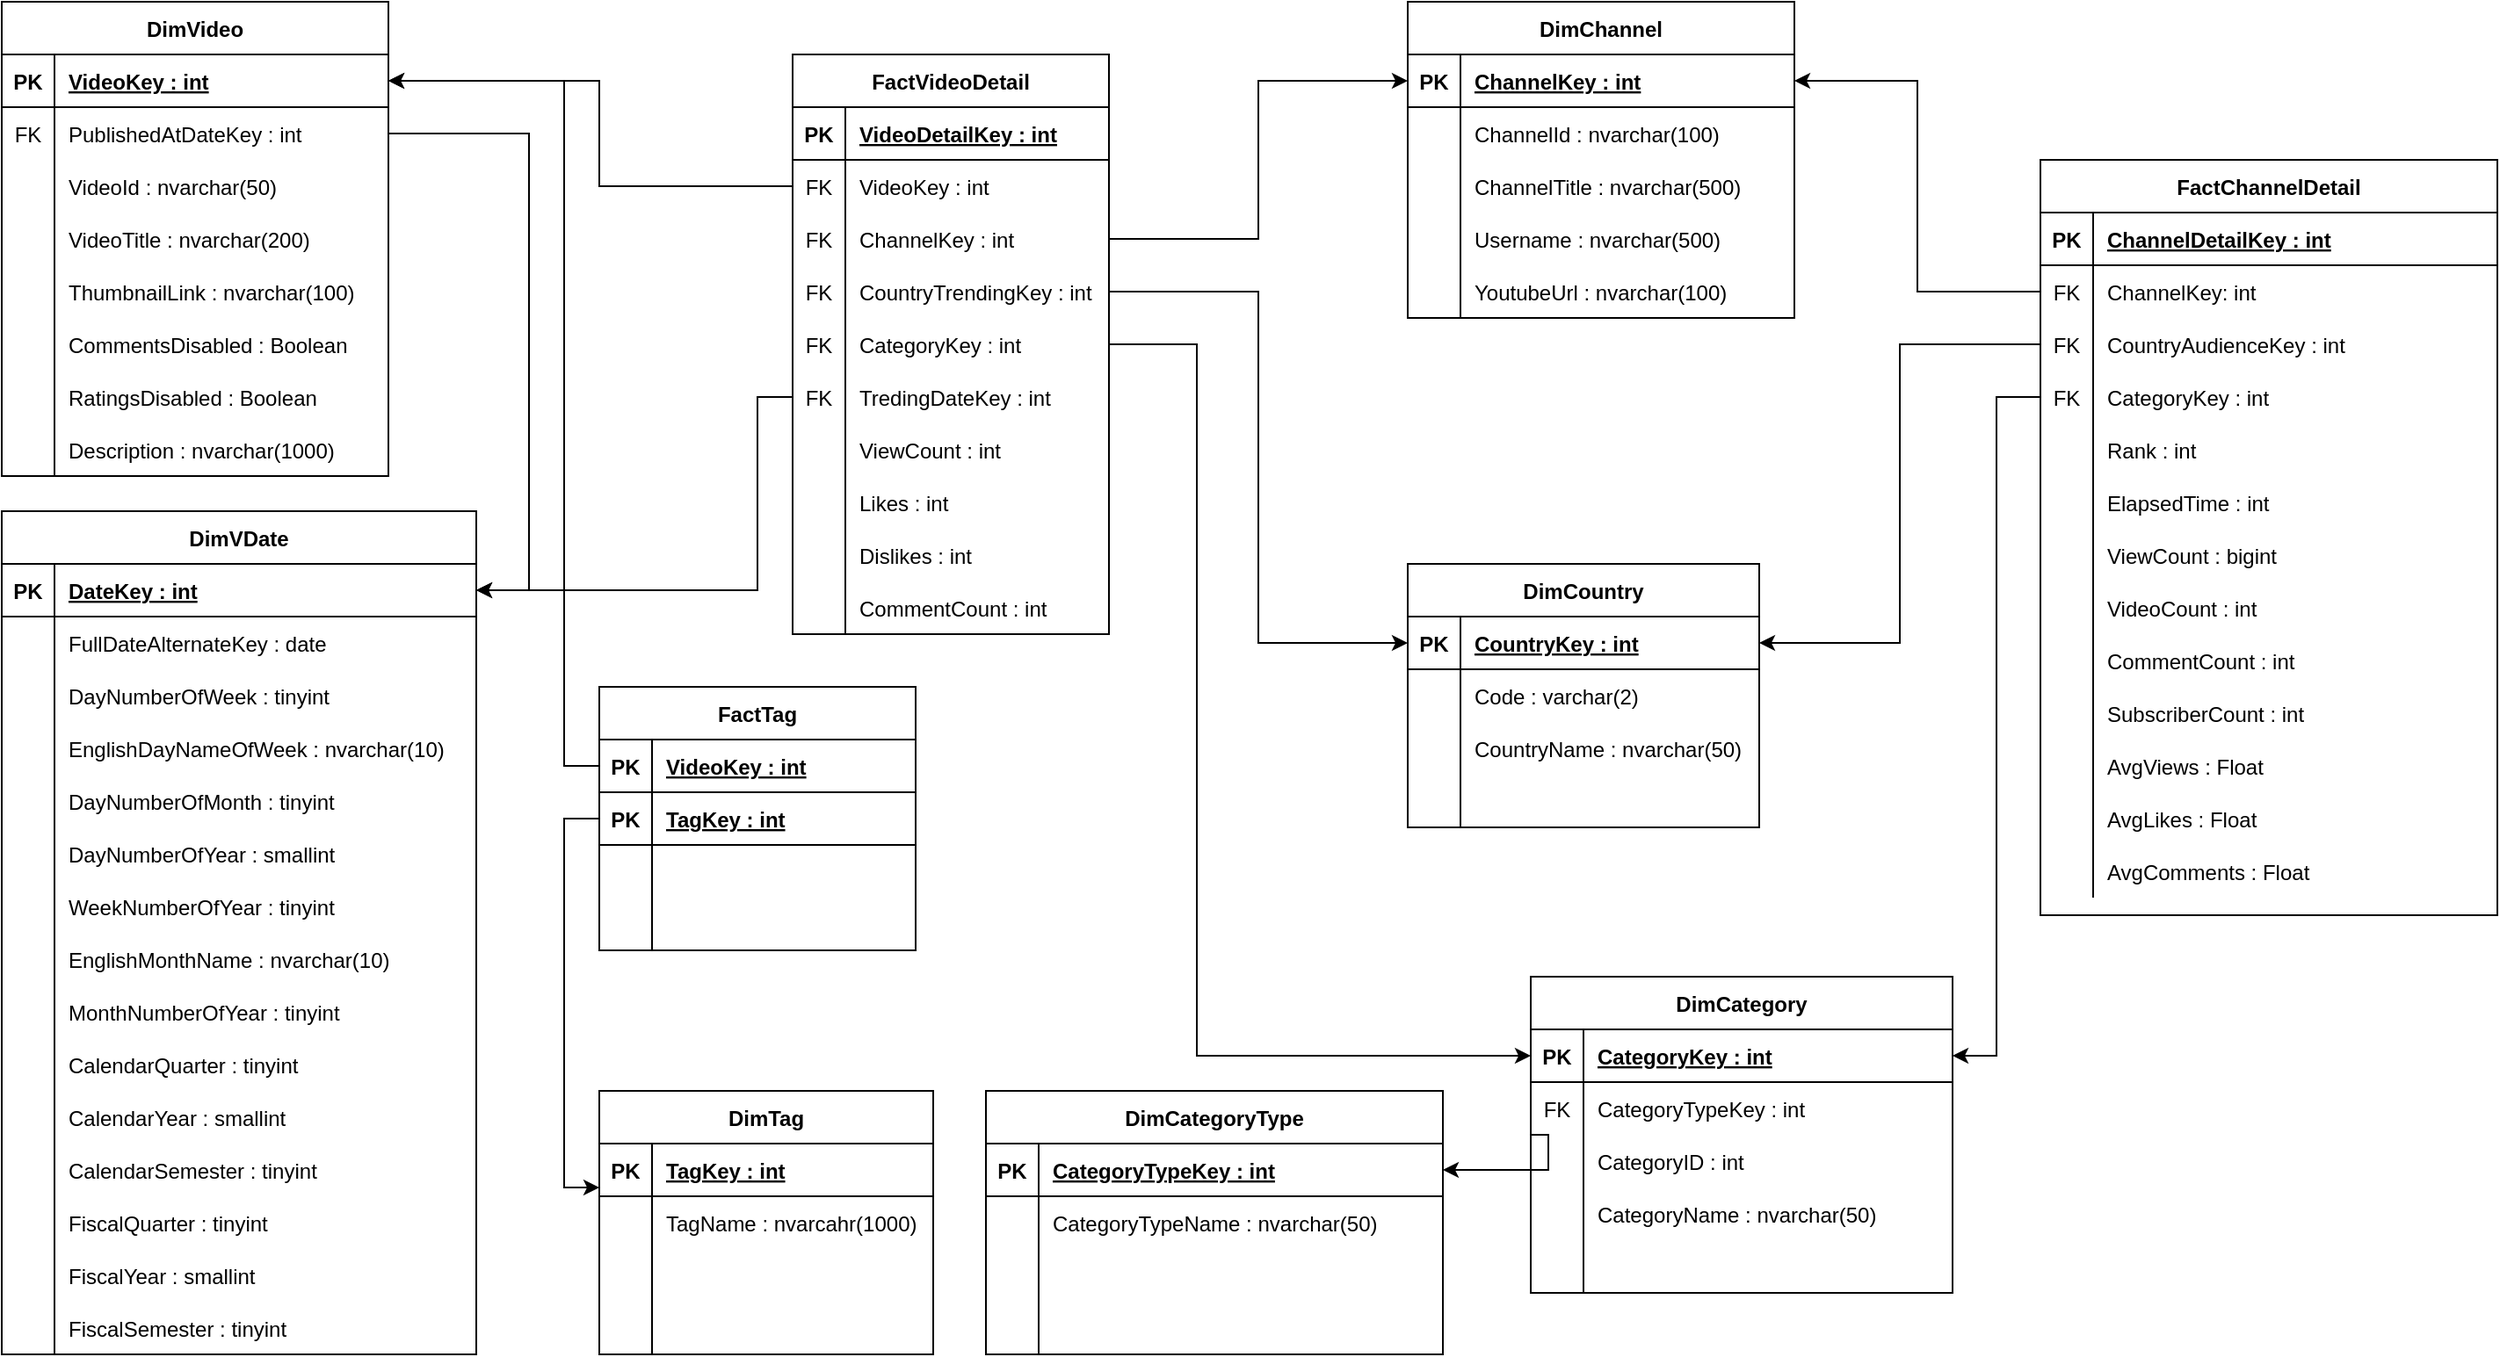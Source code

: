 <mxfile version="20.5.3" type="device"><diagram id="uiEik5LWcIzFwF1ygC69" name="Page-1"><mxGraphModel dx="1296" dy="701" grid="1" gridSize="10" guides="1" tooltips="1" connect="1" arrows="1" fold="1" page="1" pageScale="1" pageWidth="827" pageHeight="1169" math="0" shadow="0"><root><mxCell id="0"/><mxCell id="1" parent="0"/><mxCell id="E-1DszZ8jot1dKuh0PMy-1" value="DimVideo" style="shape=table;startSize=30;container=1;collapsible=1;childLayout=tableLayout;fixedRows=1;rowLines=0;fontStyle=1;align=center;resizeLast=1;" parent="1" vertex="1"><mxGeometry x="20" y="30" width="220" height="270" as="geometry"/></mxCell><mxCell id="E-1DszZ8jot1dKuh0PMy-2" value="" style="shape=tableRow;horizontal=0;startSize=0;swimlaneHead=0;swimlaneBody=0;fillColor=none;collapsible=0;dropTarget=0;points=[[0,0.5],[1,0.5]];portConstraint=eastwest;top=0;left=0;right=0;bottom=1;" parent="E-1DszZ8jot1dKuh0PMy-1" vertex="1"><mxGeometry y="30" width="220" height="30" as="geometry"/></mxCell><mxCell id="E-1DszZ8jot1dKuh0PMy-3" value="PK" style="shape=partialRectangle;connectable=0;fillColor=none;top=0;left=0;bottom=0;right=0;fontStyle=1;overflow=hidden;" parent="E-1DszZ8jot1dKuh0PMy-2" vertex="1"><mxGeometry width="30" height="30" as="geometry"><mxRectangle width="30" height="30" as="alternateBounds"/></mxGeometry></mxCell><mxCell id="E-1DszZ8jot1dKuh0PMy-4" value="VideoKey : int" style="shape=partialRectangle;connectable=0;fillColor=none;top=0;left=0;bottom=0;right=0;align=left;spacingLeft=6;fontStyle=5;overflow=hidden;" parent="E-1DszZ8jot1dKuh0PMy-2" vertex="1"><mxGeometry x="30" width="190" height="30" as="geometry"><mxRectangle width="190" height="30" as="alternateBounds"/></mxGeometry></mxCell><mxCell id="E-1DszZ8jot1dKuh0PMy-5" value="" style="shape=tableRow;horizontal=0;startSize=0;swimlaneHead=0;swimlaneBody=0;fillColor=none;collapsible=0;dropTarget=0;points=[[0,0.5],[1,0.5]];portConstraint=eastwest;top=0;left=0;right=0;bottom=0;" parent="E-1DszZ8jot1dKuh0PMy-1" vertex="1"><mxGeometry y="60" width="220" height="30" as="geometry"/></mxCell><mxCell id="E-1DszZ8jot1dKuh0PMy-6" value="FK" style="shape=partialRectangle;connectable=0;fillColor=none;top=0;left=0;bottom=0;right=0;editable=1;overflow=hidden;" parent="E-1DszZ8jot1dKuh0PMy-5" vertex="1"><mxGeometry width="30" height="30" as="geometry"><mxRectangle width="30" height="30" as="alternateBounds"/></mxGeometry></mxCell><mxCell id="E-1DszZ8jot1dKuh0PMy-7" value="PublishedAtDateKey : int" style="shape=partialRectangle;connectable=0;fillColor=none;top=0;left=0;bottom=0;right=0;align=left;spacingLeft=6;overflow=hidden;" parent="E-1DszZ8jot1dKuh0PMy-5" vertex="1"><mxGeometry x="30" width="190" height="30" as="geometry"><mxRectangle width="190" height="30" as="alternateBounds"/></mxGeometry></mxCell><mxCell id="E-1DszZ8jot1dKuh0PMy-8" value="" style="shape=tableRow;horizontal=0;startSize=0;swimlaneHead=0;swimlaneBody=0;fillColor=none;collapsible=0;dropTarget=0;points=[[0,0.5],[1,0.5]];portConstraint=eastwest;top=0;left=0;right=0;bottom=0;" parent="E-1DszZ8jot1dKuh0PMy-1" vertex="1"><mxGeometry y="90" width="220" height="30" as="geometry"/></mxCell><mxCell id="E-1DszZ8jot1dKuh0PMy-9" value="" style="shape=partialRectangle;connectable=0;fillColor=none;top=0;left=0;bottom=0;right=0;editable=1;overflow=hidden;" parent="E-1DszZ8jot1dKuh0PMy-8" vertex="1"><mxGeometry width="30" height="30" as="geometry"><mxRectangle width="30" height="30" as="alternateBounds"/></mxGeometry></mxCell><mxCell id="E-1DszZ8jot1dKuh0PMy-10" value="VideoId : nvarchar(50)" style="shape=partialRectangle;connectable=0;fillColor=none;top=0;left=0;bottom=0;right=0;align=left;spacingLeft=6;overflow=hidden;" parent="E-1DszZ8jot1dKuh0PMy-8" vertex="1"><mxGeometry x="30" width="190" height="30" as="geometry"><mxRectangle width="190" height="30" as="alternateBounds"/></mxGeometry></mxCell><mxCell id="E-1DszZ8jot1dKuh0PMy-11" value="" style="shape=tableRow;horizontal=0;startSize=0;swimlaneHead=0;swimlaneBody=0;fillColor=none;collapsible=0;dropTarget=0;points=[[0,0.5],[1,0.5]];portConstraint=eastwest;top=0;left=0;right=0;bottom=0;" parent="E-1DszZ8jot1dKuh0PMy-1" vertex="1"><mxGeometry y="120" width="220" height="30" as="geometry"/></mxCell><mxCell id="E-1DszZ8jot1dKuh0PMy-12" value="" style="shape=partialRectangle;connectable=0;fillColor=none;top=0;left=0;bottom=0;right=0;editable=1;overflow=hidden;" parent="E-1DszZ8jot1dKuh0PMy-11" vertex="1"><mxGeometry width="30" height="30" as="geometry"><mxRectangle width="30" height="30" as="alternateBounds"/></mxGeometry></mxCell><mxCell id="E-1DszZ8jot1dKuh0PMy-13" value="VideoTitle : nvarchar(200)" style="shape=partialRectangle;connectable=0;fillColor=none;top=0;left=0;bottom=0;right=0;align=left;spacingLeft=6;overflow=hidden;" parent="E-1DszZ8jot1dKuh0PMy-11" vertex="1"><mxGeometry x="30" width="190" height="30" as="geometry"><mxRectangle width="190" height="30" as="alternateBounds"/></mxGeometry></mxCell><mxCell id="E-1DszZ8jot1dKuh0PMy-14" value="" style="shape=tableRow;horizontal=0;startSize=0;swimlaneHead=0;swimlaneBody=0;fillColor=none;collapsible=0;dropTarget=0;points=[[0,0.5],[1,0.5]];portConstraint=eastwest;top=0;left=0;right=0;bottom=0;" parent="E-1DszZ8jot1dKuh0PMy-1" vertex="1"><mxGeometry y="150" width="220" height="30" as="geometry"/></mxCell><mxCell id="E-1DszZ8jot1dKuh0PMy-15" value="" style="shape=partialRectangle;connectable=0;fillColor=none;top=0;left=0;bottom=0;right=0;editable=1;overflow=hidden;" parent="E-1DszZ8jot1dKuh0PMy-14" vertex="1"><mxGeometry width="30" height="30" as="geometry"><mxRectangle width="30" height="30" as="alternateBounds"/></mxGeometry></mxCell><mxCell id="E-1DszZ8jot1dKuh0PMy-16" value="ThumbnailLink : nvarchar(100)" style="shape=partialRectangle;connectable=0;fillColor=none;top=0;left=0;bottom=0;right=0;align=left;spacingLeft=6;overflow=hidden;" parent="E-1DszZ8jot1dKuh0PMy-14" vertex="1"><mxGeometry x="30" width="190" height="30" as="geometry"><mxRectangle width="190" height="30" as="alternateBounds"/></mxGeometry></mxCell><mxCell id="E-1DszZ8jot1dKuh0PMy-17" value="" style="shape=tableRow;horizontal=0;startSize=0;swimlaneHead=0;swimlaneBody=0;fillColor=none;collapsible=0;dropTarget=0;points=[[0,0.5],[1,0.5]];portConstraint=eastwest;top=0;left=0;right=0;bottom=0;" parent="E-1DszZ8jot1dKuh0PMy-1" vertex="1"><mxGeometry y="180" width="220" height="30" as="geometry"/></mxCell><mxCell id="E-1DszZ8jot1dKuh0PMy-18" value="" style="shape=partialRectangle;connectable=0;fillColor=none;top=0;left=0;bottom=0;right=0;editable=1;overflow=hidden;" parent="E-1DszZ8jot1dKuh0PMy-17" vertex="1"><mxGeometry width="30" height="30" as="geometry"><mxRectangle width="30" height="30" as="alternateBounds"/></mxGeometry></mxCell><mxCell id="E-1DszZ8jot1dKuh0PMy-19" value="CommentsDisabled : Boolean" style="shape=partialRectangle;connectable=0;fillColor=none;top=0;left=0;bottom=0;right=0;align=left;spacingLeft=6;overflow=hidden;" parent="E-1DszZ8jot1dKuh0PMy-17" vertex="1"><mxGeometry x="30" width="190" height="30" as="geometry"><mxRectangle width="190" height="30" as="alternateBounds"/></mxGeometry></mxCell><mxCell id="E-1DszZ8jot1dKuh0PMy-20" value="" style="shape=tableRow;horizontal=0;startSize=0;swimlaneHead=0;swimlaneBody=0;fillColor=none;collapsible=0;dropTarget=0;points=[[0,0.5],[1,0.5]];portConstraint=eastwest;top=0;left=0;right=0;bottom=0;" parent="E-1DszZ8jot1dKuh0PMy-1" vertex="1"><mxGeometry y="210" width="220" height="30" as="geometry"/></mxCell><mxCell id="E-1DszZ8jot1dKuh0PMy-21" value="" style="shape=partialRectangle;connectable=0;fillColor=none;top=0;left=0;bottom=0;right=0;editable=1;overflow=hidden;" parent="E-1DszZ8jot1dKuh0PMy-20" vertex="1"><mxGeometry width="30" height="30" as="geometry"><mxRectangle width="30" height="30" as="alternateBounds"/></mxGeometry></mxCell><mxCell id="E-1DszZ8jot1dKuh0PMy-22" value="RatingsDisabled : Boolean" style="shape=partialRectangle;connectable=0;fillColor=none;top=0;left=0;bottom=0;right=0;align=left;spacingLeft=6;overflow=hidden;" parent="E-1DszZ8jot1dKuh0PMy-20" vertex="1"><mxGeometry x="30" width="190" height="30" as="geometry"><mxRectangle width="190" height="30" as="alternateBounds"/></mxGeometry></mxCell><mxCell id="E-1DszZ8jot1dKuh0PMy-23" value="" style="shape=tableRow;horizontal=0;startSize=0;swimlaneHead=0;swimlaneBody=0;fillColor=none;collapsible=0;dropTarget=0;points=[[0,0.5],[1,0.5]];portConstraint=eastwest;top=0;left=0;right=0;bottom=0;" parent="E-1DszZ8jot1dKuh0PMy-1" vertex="1"><mxGeometry y="240" width="220" height="30" as="geometry"/></mxCell><mxCell id="E-1DszZ8jot1dKuh0PMy-24" value="" style="shape=partialRectangle;connectable=0;fillColor=none;top=0;left=0;bottom=0;right=0;editable=1;overflow=hidden;" parent="E-1DszZ8jot1dKuh0PMy-23" vertex="1"><mxGeometry width="30" height="30" as="geometry"><mxRectangle width="30" height="30" as="alternateBounds"/></mxGeometry></mxCell><mxCell id="E-1DszZ8jot1dKuh0PMy-25" value="Description : nvarchar(1000)" style="shape=partialRectangle;connectable=0;fillColor=none;top=0;left=0;bottom=0;right=0;align=left;spacingLeft=6;overflow=hidden;" parent="E-1DszZ8jot1dKuh0PMy-23" vertex="1"><mxGeometry x="30" width="190" height="30" as="geometry"><mxRectangle width="190" height="30" as="alternateBounds"/></mxGeometry></mxCell><mxCell id="E-1DszZ8jot1dKuh0PMy-26" value="FactVideoDetail" style="shape=table;startSize=30;container=1;collapsible=1;childLayout=tableLayout;fixedRows=1;rowLines=0;fontStyle=1;align=center;resizeLast=1;" parent="1" vertex="1"><mxGeometry x="470" y="60" width="180" height="330" as="geometry"/></mxCell><mxCell id="E-1DszZ8jot1dKuh0PMy-27" value="" style="shape=tableRow;horizontal=0;startSize=0;swimlaneHead=0;swimlaneBody=0;fillColor=none;collapsible=0;dropTarget=0;points=[[0,0.5],[1,0.5]];portConstraint=eastwest;top=0;left=0;right=0;bottom=1;" parent="E-1DszZ8jot1dKuh0PMy-26" vertex="1"><mxGeometry y="30" width="180" height="30" as="geometry"/></mxCell><mxCell id="E-1DszZ8jot1dKuh0PMy-28" value="PK" style="shape=partialRectangle;connectable=0;fillColor=none;top=0;left=0;bottom=0;right=0;fontStyle=1;overflow=hidden;" parent="E-1DszZ8jot1dKuh0PMy-27" vertex="1"><mxGeometry width="30" height="30" as="geometry"><mxRectangle width="30" height="30" as="alternateBounds"/></mxGeometry></mxCell><mxCell id="E-1DszZ8jot1dKuh0PMy-29" value="VideoDetailKey : int" style="shape=partialRectangle;connectable=0;fillColor=none;top=0;left=0;bottom=0;right=0;align=left;spacingLeft=6;fontStyle=5;overflow=hidden;" parent="E-1DszZ8jot1dKuh0PMy-27" vertex="1"><mxGeometry x="30" width="150" height="30" as="geometry"><mxRectangle width="150" height="30" as="alternateBounds"/></mxGeometry></mxCell><mxCell id="E-1DszZ8jot1dKuh0PMy-30" value="" style="shape=tableRow;horizontal=0;startSize=0;swimlaneHead=0;swimlaneBody=0;fillColor=none;collapsible=0;dropTarget=0;points=[[0,0.5],[1,0.5]];portConstraint=eastwest;top=0;left=0;right=0;bottom=0;" parent="E-1DszZ8jot1dKuh0PMy-26" vertex="1"><mxGeometry y="60" width="180" height="30" as="geometry"/></mxCell><mxCell id="E-1DszZ8jot1dKuh0PMy-31" value="FK" style="shape=partialRectangle;connectable=0;fillColor=none;top=0;left=0;bottom=0;right=0;editable=1;overflow=hidden;" parent="E-1DszZ8jot1dKuh0PMy-30" vertex="1"><mxGeometry width="30" height="30" as="geometry"><mxRectangle width="30" height="30" as="alternateBounds"/></mxGeometry></mxCell><mxCell id="E-1DszZ8jot1dKuh0PMy-32" value="VideoKey : int" style="shape=partialRectangle;connectable=0;fillColor=none;top=0;left=0;bottom=0;right=0;align=left;spacingLeft=6;overflow=hidden;" parent="E-1DszZ8jot1dKuh0PMy-30" vertex="1"><mxGeometry x="30" width="150" height="30" as="geometry"><mxRectangle width="150" height="30" as="alternateBounds"/></mxGeometry></mxCell><mxCell id="E-1DszZ8jot1dKuh0PMy-33" value="" style="shape=tableRow;horizontal=0;startSize=0;swimlaneHead=0;swimlaneBody=0;fillColor=none;collapsible=0;dropTarget=0;points=[[0,0.5],[1,0.5]];portConstraint=eastwest;top=0;left=0;right=0;bottom=0;" parent="E-1DszZ8jot1dKuh0PMy-26" vertex="1"><mxGeometry y="90" width="180" height="30" as="geometry"/></mxCell><mxCell id="E-1DszZ8jot1dKuh0PMy-34" value="FK" style="shape=partialRectangle;connectable=0;fillColor=none;top=0;left=0;bottom=0;right=0;editable=1;overflow=hidden;" parent="E-1DszZ8jot1dKuh0PMy-33" vertex="1"><mxGeometry width="30" height="30" as="geometry"><mxRectangle width="30" height="30" as="alternateBounds"/></mxGeometry></mxCell><mxCell id="E-1DszZ8jot1dKuh0PMy-35" value="ChannelKey : int" style="shape=partialRectangle;connectable=0;fillColor=none;top=0;left=0;bottom=0;right=0;align=left;spacingLeft=6;overflow=hidden;" parent="E-1DszZ8jot1dKuh0PMy-33" vertex="1"><mxGeometry x="30" width="150" height="30" as="geometry"><mxRectangle width="150" height="30" as="alternateBounds"/></mxGeometry></mxCell><mxCell id="E-1DszZ8jot1dKuh0PMy-36" value="" style="shape=tableRow;horizontal=0;startSize=0;swimlaneHead=0;swimlaneBody=0;fillColor=none;collapsible=0;dropTarget=0;points=[[0,0.5],[1,0.5]];portConstraint=eastwest;top=0;left=0;right=0;bottom=0;" parent="E-1DszZ8jot1dKuh0PMy-26" vertex="1"><mxGeometry y="120" width="180" height="30" as="geometry"/></mxCell><mxCell id="E-1DszZ8jot1dKuh0PMy-37" value="FK" style="shape=partialRectangle;connectable=0;fillColor=none;top=0;left=0;bottom=0;right=0;editable=1;overflow=hidden;" parent="E-1DszZ8jot1dKuh0PMy-36" vertex="1"><mxGeometry width="30" height="30" as="geometry"><mxRectangle width="30" height="30" as="alternateBounds"/></mxGeometry></mxCell><mxCell id="E-1DszZ8jot1dKuh0PMy-38" value="CountryTrendingKey : int" style="shape=partialRectangle;connectable=0;fillColor=none;top=0;left=0;bottom=0;right=0;align=left;spacingLeft=6;overflow=hidden;" parent="E-1DszZ8jot1dKuh0PMy-36" vertex="1"><mxGeometry x="30" width="150" height="30" as="geometry"><mxRectangle width="150" height="30" as="alternateBounds"/></mxGeometry></mxCell><mxCell id="E-1DszZ8jot1dKuh0PMy-39" value="" style="shape=tableRow;horizontal=0;startSize=0;swimlaneHead=0;swimlaneBody=0;fillColor=none;collapsible=0;dropTarget=0;points=[[0,0.5],[1,0.5]];portConstraint=eastwest;top=0;left=0;right=0;bottom=0;" parent="E-1DszZ8jot1dKuh0PMy-26" vertex="1"><mxGeometry y="150" width="180" height="30" as="geometry"/></mxCell><mxCell id="E-1DszZ8jot1dKuh0PMy-40" value="FK" style="shape=partialRectangle;connectable=0;fillColor=none;top=0;left=0;bottom=0;right=0;editable=1;overflow=hidden;" parent="E-1DszZ8jot1dKuh0PMy-39" vertex="1"><mxGeometry width="30" height="30" as="geometry"><mxRectangle width="30" height="30" as="alternateBounds"/></mxGeometry></mxCell><mxCell id="E-1DszZ8jot1dKuh0PMy-41" value="CategoryKey : int" style="shape=partialRectangle;connectable=0;fillColor=none;top=0;left=0;bottom=0;right=0;align=left;spacingLeft=6;overflow=hidden;" parent="E-1DszZ8jot1dKuh0PMy-39" vertex="1"><mxGeometry x="30" width="150" height="30" as="geometry"><mxRectangle width="150" height="30" as="alternateBounds"/></mxGeometry></mxCell><mxCell id="E-1DszZ8jot1dKuh0PMy-42" value="" style="shape=tableRow;horizontal=0;startSize=0;swimlaneHead=0;swimlaneBody=0;fillColor=none;collapsible=0;dropTarget=0;points=[[0,0.5],[1,0.5]];portConstraint=eastwest;top=0;left=0;right=0;bottom=0;" parent="E-1DszZ8jot1dKuh0PMy-26" vertex="1"><mxGeometry y="180" width="180" height="30" as="geometry"/></mxCell><mxCell id="E-1DszZ8jot1dKuh0PMy-43" value="FK" style="shape=partialRectangle;connectable=0;fillColor=none;top=0;left=0;bottom=0;right=0;editable=1;overflow=hidden;" parent="E-1DszZ8jot1dKuh0PMy-42" vertex="1"><mxGeometry width="30" height="30" as="geometry"><mxRectangle width="30" height="30" as="alternateBounds"/></mxGeometry></mxCell><mxCell id="E-1DszZ8jot1dKuh0PMy-44" value="TredingDateKey : int" style="shape=partialRectangle;connectable=0;fillColor=none;top=0;left=0;bottom=0;right=0;align=left;spacingLeft=6;overflow=hidden;" parent="E-1DszZ8jot1dKuh0PMy-42" vertex="1"><mxGeometry x="30" width="150" height="30" as="geometry"><mxRectangle width="150" height="30" as="alternateBounds"/></mxGeometry></mxCell><mxCell id="E-1DszZ8jot1dKuh0PMy-45" value="" style="shape=tableRow;horizontal=0;startSize=0;swimlaneHead=0;swimlaneBody=0;fillColor=none;collapsible=0;dropTarget=0;points=[[0,0.5],[1,0.5]];portConstraint=eastwest;top=0;left=0;right=0;bottom=0;" parent="E-1DszZ8jot1dKuh0PMy-26" vertex="1"><mxGeometry y="210" width="180" height="30" as="geometry"/></mxCell><mxCell id="E-1DszZ8jot1dKuh0PMy-46" value="" style="shape=partialRectangle;connectable=0;fillColor=none;top=0;left=0;bottom=0;right=0;editable=1;overflow=hidden;" parent="E-1DszZ8jot1dKuh0PMy-45" vertex="1"><mxGeometry width="30" height="30" as="geometry"><mxRectangle width="30" height="30" as="alternateBounds"/></mxGeometry></mxCell><mxCell id="E-1DszZ8jot1dKuh0PMy-47" value="ViewCount : int" style="shape=partialRectangle;connectable=0;fillColor=none;top=0;left=0;bottom=0;right=0;align=left;spacingLeft=6;overflow=hidden;" parent="E-1DszZ8jot1dKuh0PMy-45" vertex="1"><mxGeometry x="30" width="150" height="30" as="geometry"><mxRectangle width="150" height="30" as="alternateBounds"/></mxGeometry></mxCell><mxCell id="E-1DszZ8jot1dKuh0PMy-48" value="" style="shape=tableRow;horizontal=0;startSize=0;swimlaneHead=0;swimlaneBody=0;fillColor=none;collapsible=0;dropTarget=0;points=[[0,0.5],[1,0.5]];portConstraint=eastwest;top=0;left=0;right=0;bottom=0;" parent="E-1DszZ8jot1dKuh0PMy-26" vertex="1"><mxGeometry y="240" width="180" height="30" as="geometry"/></mxCell><mxCell id="E-1DszZ8jot1dKuh0PMy-49" value="" style="shape=partialRectangle;connectable=0;fillColor=none;top=0;left=0;bottom=0;right=0;editable=1;overflow=hidden;" parent="E-1DszZ8jot1dKuh0PMy-48" vertex="1"><mxGeometry width="30" height="30" as="geometry"><mxRectangle width="30" height="30" as="alternateBounds"/></mxGeometry></mxCell><mxCell id="E-1DszZ8jot1dKuh0PMy-50" value="Likes : int" style="shape=partialRectangle;connectable=0;fillColor=none;top=0;left=0;bottom=0;right=0;align=left;spacingLeft=6;overflow=hidden;" parent="E-1DszZ8jot1dKuh0PMy-48" vertex="1"><mxGeometry x="30" width="150" height="30" as="geometry"><mxRectangle width="150" height="30" as="alternateBounds"/></mxGeometry></mxCell><mxCell id="E-1DszZ8jot1dKuh0PMy-51" value="" style="shape=tableRow;horizontal=0;startSize=0;swimlaneHead=0;swimlaneBody=0;fillColor=none;collapsible=0;dropTarget=0;points=[[0,0.5],[1,0.5]];portConstraint=eastwest;top=0;left=0;right=0;bottom=0;" parent="E-1DszZ8jot1dKuh0PMy-26" vertex="1"><mxGeometry y="270" width="180" height="30" as="geometry"/></mxCell><mxCell id="E-1DszZ8jot1dKuh0PMy-52" value="" style="shape=partialRectangle;connectable=0;fillColor=none;top=0;left=0;bottom=0;right=0;editable=1;overflow=hidden;" parent="E-1DszZ8jot1dKuh0PMy-51" vertex="1"><mxGeometry width="30" height="30" as="geometry"><mxRectangle width="30" height="30" as="alternateBounds"/></mxGeometry></mxCell><mxCell id="E-1DszZ8jot1dKuh0PMy-53" value="Dislikes : int" style="shape=partialRectangle;connectable=0;fillColor=none;top=0;left=0;bottom=0;right=0;align=left;spacingLeft=6;overflow=hidden;" parent="E-1DszZ8jot1dKuh0PMy-51" vertex="1"><mxGeometry x="30" width="150" height="30" as="geometry"><mxRectangle width="150" height="30" as="alternateBounds"/></mxGeometry></mxCell><mxCell id="E-1DszZ8jot1dKuh0PMy-54" value="" style="shape=tableRow;horizontal=0;startSize=0;swimlaneHead=0;swimlaneBody=0;fillColor=none;collapsible=0;dropTarget=0;points=[[0,0.5],[1,0.5]];portConstraint=eastwest;top=0;left=0;right=0;bottom=0;" parent="E-1DszZ8jot1dKuh0PMy-26" vertex="1"><mxGeometry y="300" width="180" height="30" as="geometry"/></mxCell><mxCell id="E-1DszZ8jot1dKuh0PMy-55" value="" style="shape=partialRectangle;connectable=0;fillColor=none;top=0;left=0;bottom=0;right=0;editable=1;overflow=hidden;" parent="E-1DszZ8jot1dKuh0PMy-54" vertex="1"><mxGeometry width="30" height="30" as="geometry"><mxRectangle width="30" height="30" as="alternateBounds"/></mxGeometry></mxCell><mxCell id="E-1DszZ8jot1dKuh0PMy-56" value="CommentCount : int" style="shape=partialRectangle;connectable=0;fillColor=none;top=0;left=0;bottom=0;right=0;align=left;spacingLeft=6;overflow=hidden;" parent="E-1DszZ8jot1dKuh0PMy-54" vertex="1"><mxGeometry x="30" width="150" height="30" as="geometry"><mxRectangle width="150" height="30" as="alternateBounds"/></mxGeometry></mxCell><mxCell id="E-1DszZ8jot1dKuh0PMy-57" value="DimChannel" style="shape=table;startSize=30;container=1;collapsible=1;childLayout=tableLayout;fixedRows=1;rowLines=0;fontStyle=1;align=center;resizeLast=1;" parent="1" vertex="1"><mxGeometry x="820" y="30" width="220" height="180" as="geometry"/></mxCell><mxCell id="E-1DszZ8jot1dKuh0PMy-58" value="" style="shape=tableRow;horizontal=0;startSize=0;swimlaneHead=0;swimlaneBody=0;fillColor=none;collapsible=0;dropTarget=0;points=[[0,0.5],[1,0.5]];portConstraint=eastwest;top=0;left=0;right=0;bottom=1;" parent="E-1DszZ8jot1dKuh0PMy-57" vertex="1"><mxGeometry y="30" width="220" height="30" as="geometry"/></mxCell><mxCell id="E-1DszZ8jot1dKuh0PMy-59" value="PK" style="shape=partialRectangle;connectable=0;fillColor=none;top=0;left=0;bottom=0;right=0;fontStyle=1;overflow=hidden;" parent="E-1DszZ8jot1dKuh0PMy-58" vertex="1"><mxGeometry width="30" height="30" as="geometry"><mxRectangle width="30" height="30" as="alternateBounds"/></mxGeometry></mxCell><mxCell id="E-1DszZ8jot1dKuh0PMy-60" value="ChannelKey : int" style="shape=partialRectangle;connectable=0;fillColor=none;top=0;left=0;bottom=0;right=0;align=left;spacingLeft=6;fontStyle=5;overflow=hidden;" parent="E-1DszZ8jot1dKuh0PMy-58" vertex="1"><mxGeometry x="30" width="190" height="30" as="geometry"><mxRectangle width="190" height="30" as="alternateBounds"/></mxGeometry></mxCell><mxCell id="E-1DszZ8jot1dKuh0PMy-61" value="" style="shape=tableRow;horizontal=0;startSize=0;swimlaneHead=0;swimlaneBody=0;fillColor=none;collapsible=0;dropTarget=0;points=[[0,0.5],[1,0.5]];portConstraint=eastwest;top=0;left=0;right=0;bottom=0;" parent="E-1DszZ8jot1dKuh0PMy-57" vertex="1"><mxGeometry y="60" width="220" height="30" as="geometry"/></mxCell><mxCell id="E-1DszZ8jot1dKuh0PMy-62" value="" style="shape=partialRectangle;connectable=0;fillColor=none;top=0;left=0;bottom=0;right=0;editable=1;overflow=hidden;" parent="E-1DszZ8jot1dKuh0PMy-61" vertex="1"><mxGeometry width="30" height="30" as="geometry"><mxRectangle width="30" height="30" as="alternateBounds"/></mxGeometry></mxCell><mxCell id="E-1DszZ8jot1dKuh0PMy-63" value="ChannelId : nvarchar(100)" style="shape=partialRectangle;connectable=0;fillColor=none;top=0;left=0;bottom=0;right=0;align=left;spacingLeft=6;overflow=hidden;" parent="E-1DszZ8jot1dKuh0PMy-61" vertex="1"><mxGeometry x="30" width="190" height="30" as="geometry"><mxRectangle width="190" height="30" as="alternateBounds"/></mxGeometry></mxCell><mxCell id="E-1DszZ8jot1dKuh0PMy-64" value="" style="shape=tableRow;horizontal=0;startSize=0;swimlaneHead=0;swimlaneBody=0;fillColor=none;collapsible=0;dropTarget=0;points=[[0,0.5],[1,0.5]];portConstraint=eastwest;top=0;left=0;right=0;bottom=0;" parent="E-1DszZ8jot1dKuh0PMy-57" vertex="1"><mxGeometry y="90" width="220" height="30" as="geometry"/></mxCell><mxCell id="E-1DszZ8jot1dKuh0PMy-65" value="" style="shape=partialRectangle;connectable=0;fillColor=none;top=0;left=0;bottom=0;right=0;editable=1;overflow=hidden;" parent="E-1DszZ8jot1dKuh0PMy-64" vertex="1"><mxGeometry width="30" height="30" as="geometry"><mxRectangle width="30" height="30" as="alternateBounds"/></mxGeometry></mxCell><mxCell id="E-1DszZ8jot1dKuh0PMy-66" value="ChannelTitle : nvarchar(500)" style="shape=partialRectangle;connectable=0;fillColor=none;top=0;left=0;bottom=0;right=0;align=left;spacingLeft=6;overflow=hidden;" parent="E-1DszZ8jot1dKuh0PMy-64" vertex="1"><mxGeometry x="30" width="190" height="30" as="geometry"><mxRectangle width="190" height="30" as="alternateBounds"/></mxGeometry></mxCell><mxCell id="E-1DszZ8jot1dKuh0PMy-67" value="" style="shape=tableRow;horizontal=0;startSize=0;swimlaneHead=0;swimlaneBody=0;fillColor=none;collapsible=0;dropTarget=0;points=[[0,0.5],[1,0.5]];portConstraint=eastwest;top=0;left=0;right=0;bottom=0;" parent="E-1DszZ8jot1dKuh0PMy-57" vertex="1"><mxGeometry y="120" width="220" height="30" as="geometry"/></mxCell><mxCell id="E-1DszZ8jot1dKuh0PMy-68" value="" style="shape=partialRectangle;connectable=0;fillColor=none;top=0;left=0;bottom=0;right=0;editable=1;overflow=hidden;" parent="E-1DszZ8jot1dKuh0PMy-67" vertex="1"><mxGeometry width="30" height="30" as="geometry"><mxRectangle width="30" height="30" as="alternateBounds"/></mxGeometry></mxCell><mxCell id="E-1DszZ8jot1dKuh0PMy-69" value="Username : nvarchar(500)" style="shape=partialRectangle;connectable=0;fillColor=none;top=0;left=0;bottom=0;right=0;align=left;spacingLeft=6;overflow=hidden;" parent="E-1DszZ8jot1dKuh0PMy-67" vertex="1"><mxGeometry x="30" width="190" height="30" as="geometry"><mxRectangle width="190" height="30" as="alternateBounds"/></mxGeometry></mxCell><mxCell id="E-1DszZ8jot1dKuh0PMy-70" value="" style="shape=tableRow;horizontal=0;startSize=0;swimlaneHead=0;swimlaneBody=0;fillColor=none;collapsible=0;dropTarget=0;points=[[0,0.5],[1,0.5]];portConstraint=eastwest;top=0;left=0;right=0;bottom=0;" parent="E-1DszZ8jot1dKuh0PMy-57" vertex="1"><mxGeometry y="150" width="220" height="30" as="geometry"/></mxCell><mxCell id="E-1DszZ8jot1dKuh0PMy-71" value="" style="shape=partialRectangle;connectable=0;fillColor=none;top=0;left=0;bottom=0;right=0;editable=1;overflow=hidden;" parent="E-1DszZ8jot1dKuh0PMy-70" vertex="1"><mxGeometry width="30" height="30" as="geometry"><mxRectangle width="30" height="30" as="alternateBounds"/></mxGeometry></mxCell><mxCell id="E-1DszZ8jot1dKuh0PMy-72" value="YoutubeUrl : nvarchar(100)" style="shape=partialRectangle;connectable=0;fillColor=none;top=0;left=0;bottom=0;right=0;align=left;spacingLeft=6;overflow=hidden;" parent="E-1DszZ8jot1dKuh0PMy-70" vertex="1"><mxGeometry x="30" width="190" height="30" as="geometry"><mxRectangle width="190" height="30" as="alternateBounds"/></mxGeometry></mxCell><mxCell id="E-1DszZ8jot1dKuh0PMy-73" value="DimTag" style="shape=table;startSize=30;container=1;collapsible=1;childLayout=tableLayout;fixedRows=1;rowLines=0;fontStyle=1;align=center;resizeLast=1;" parent="1" vertex="1"><mxGeometry x="360" y="650" width="190" height="150" as="geometry"/></mxCell><mxCell id="E-1DszZ8jot1dKuh0PMy-74" value="" style="shape=tableRow;horizontal=0;startSize=0;swimlaneHead=0;swimlaneBody=0;fillColor=none;collapsible=0;dropTarget=0;points=[[0,0.5],[1,0.5]];portConstraint=eastwest;top=0;left=0;right=0;bottom=1;" parent="E-1DszZ8jot1dKuh0PMy-73" vertex="1"><mxGeometry y="30" width="190" height="30" as="geometry"/></mxCell><mxCell id="E-1DszZ8jot1dKuh0PMy-75" value="PK" style="shape=partialRectangle;connectable=0;fillColor=none;top=0;left=0;bottom=0;right=0;fontStyle=1;overflow=hidden;" parent="E-1DszZ8jot1dKuh0PMy-74" vertex="1"><mxGeometry width="30" height="30" as="geometry"><mxRectangle width="30" height="30" as="alternateBounds"/></mxGeometry></mxCell><mxCell id="E-1DszZ8jot1dKuh0PMy-76" value="TagKey : int" style="shape=partialRectangle;connectable=0;fillColor=none;top=0;left=0;bottom=0;right=0;align=left;spacingLeft=6;fontStyle=5;overflow=hidden;" parent="E-1DszZ8jot1dKuh0PMy-74" vertex="1"><mxGeometry x="30" width="160" height="30" as="geometry"><mxRectangle width="160" height="30" as="alternateBounds"/></mxGeometry></mxCell><mxCell id="E-1DszZ8jot1dKuh0PMy-77" value="" style="shape=tableRow;horizontal=0;startSize=0;swimlaneHead=0;swimlaneBody=0;fillColor=none;collapsible=0;dropTarget=0;points=[[0,0.5],[1,0.5]];portConstraint=eastwest;top=0;left=0;right=0;bottom=0;" parent="E-1DszZ8jot1dKuh0PMy-73" vertex="1"><mxGeometry y="60" width="190" height="30" as="geometry"/></mxCell><mxCell id="E-1DszZ8jot1dKuh0PMy-78" value="" style="shape=partialRectangle;connectable=0;fillColor=none;top=0;left=0;bottom=0;right=0;editable=1;overflow=hidden;" parent="E-1DszZ8jot1dKuh0PMy-77" vertex="1"><mxGeometry width="30" height="30" as="geometry"><mxRectangle width="30" height="30" as="alternateBounds"/></mxGeometry></mxCell><mxCell id="E-1DszZ8jot1dKuh0PMy-79" value="TagName : nvarcahr(1000)" style="shape=partialRectangle;connectable=0;fillColor=none;top=0;left=0;bottom=0;right=0;align=left;spacingLeft=6;overflow=hidden;" parent="E-1DszZ8jot1dKuh0PMy-77" vertex="1"><mxGeometry x="30" width="160" height="30" as="geometry"><mxRectangle width="160" height="30" as="alternateBounds"/></mxGeometry></mxCell><mxCell id="E-1DszZ8jot1dKuh0PMy-80" value="" style="shape=tableRow;horizontal=0;startSize=0;swimlaneHead=0;swimlaneBody=0;fillColor=none;collapsible=0;dropTarget=0;points=[[0,0.5],[1,0.5]];portConstraint=eastwest;top=0;left=0;right=0;bottom=0;" parent="E-1DszZ8jot1dKuh0PMy-73" vertex="1"><mxGeometry y="90" width="190" height="30" as="geometry"/></mxCell><mxCell id="E-1DszZ8jot1dKuh0PMy-81" value="" style="shape=partialRectangle;connectable=0;fillColor=none;top=0;left=0;bottom=0;right=0;editable=1;overflow=hidden;" parent="E-1DszZ8jot1dKuh0PMy-80" vertex="1"><mxGeometry width="30" height="30" as="geometry"><mxRectangle width="30" height="30" as="alternateBounds"/></mxGeometry></mxCell><mxCell id="E-1DszZ8jot1dKuh0PMy-82" value="" style="shape=partialRectangle;connectable=0;fillColor=none;top=0;left=0;bottom=0;right=0;align=left;spacingLeft=6;overflow=hidden;" parent="E-1DszZ8jot1dKuh0PMy-80" vertex="1"><mxGeometry x="30" width="160" height="30" as="geometry"><mxRectangle width="160" height="30" as="alternateBounds"/></mxGeometry></mxCell><mxCell id="E-1DszZ8jot1dKuh0PMy-83" value="" style="shape=tableRow;horizontal=0;startSize=0;swimlaneHead=0;swimlaneBody=0;fillColor=none;collapsible=0;dropTarget=0;points=[[0,0.5],[1,0.5]];portConstraint=eastwest;top=0;left=0;right=0;bottom=0;" parent="E-1DszZ8jot1dKuh0PMy-73" vertex="1"><mxGeometry y="120" width="190" height="30" as="geometry"/></mxCell><mxCell id="E-1DszZ8jot1dKuh0PMy-84" value="" style="shape=partialRectangle;connectable=0;fillColor=none;top=0;left=0;bottom=0;right=0;editable=1;overflow=hidden;" parent="E-1DszZ8jot1dKuh0PMy-83" vertex="1"><mxGeometry width="30" height="30" as="geometry"><mxRectangle width="30" height="30" as="alternateBounds"/></mxGeometry></mxCell><mxCell id="E-1DszZ8jot1dKuh0PMy-85" value="" style="shape=partialRectangle;connectable=0;fillColor=none;top=0;left=0;bottom=0;right=0;align=left;spacingLeft=6;overflow=hidden;" parent="E-1DszZ8jot1dKuh0PMy-83" vertex="1"><mxGeometry x="30" width="160" height="30" as="geometry"><mxRectangle width="160" height="30" as="alternateBounds"/></mxGeometry></mxCell><mxCell id="E-1DszZ8jot1dKuh0PMy-86" value="DimCountry" style="shape=table;startSize=30;container=1;collapsible=1;childLayout=tableLayout;fixedRows=1;rowLines=0;fontStyle=1;align=center;resizeLast=1;" parent="1" vertex="1"><mxGeometry x="820" y="350" width="200" height="150" as="geometry"/></mxCell><mxCell id="E-1DszZ8jot1dKuh0PMy-87" value="" style="shape=tableRow;horizontal=0;startSize=0;swimlaneHead=0;swimlaneBody=0;fillColor=none;collapsible=0;dropTarget=0;points=[[0,0.5],[1,0.5]];portConstraint=eastwest;top=0;left=0;right=0;bottom=1;" parent="E-1DszZ8jot1dKuh0PMy-86" vertex="1"><mxGeometry y="30" width="200" height="30" as="geometry"/></mxCell><mxCell id="E-1DszZ8jot1dKuh0PMy-88" value="PK" style="shape=partialRectangle;connectable=0;fillColor=none;top=0;left=0;bottom=0;right=0;fontStyle=1;overflow=hidden;" parent="E-1DszZ8jot1dKuh0PMy-87" vertex="1"><mxGeometry width="30" height="30" as="geometry"><mxRectangle width="30" height="30" as="alternateBounds"/></mxGeometry></mxCell><mxCell id="E-1DszZ8jot1dKuh0PMy-89" value="CountryKey : int" style="shape=partialRectangle;connectable=0;fillColor=none;top=0;left=0;bottom=0;right=0;align=left;spacingLeft=6;fontStyle=5;overflow=hidden;" parent="E-1DszZ8jot1dKuh0PMy-87" vertex="1"><mxGeometry x="30" width="170" height="30" as="geometry"><mxRectangle width="170" height="30" as="alternateBounds"/></mxGeometry></mxCell><mxCell id="E-1DszZ8jot1dKuh0PMy-90" value="" style="shape=tableRow;horizontal=0;startSize=0;swimlaneHead=0;swimlaneBody=0;fillColor=none;collapsible=0;dropTarget=0;points=[[0,0.5],[1,0.5]];portConstraint=eastwest;top=0;left=0;right=0;bottom=0;" parent="E-1DszZ8jot1dKuh0PMy-86" vertex="1"><mxGeometry y="60" width="200" height="30" as="geometry"/></mxCell><mxCell id="E-1DszZ8jot1dKuh0PMy-91" value="" style="shape=partialRectangle;connectable=0;fillColor=none;top=0;left=0;bottom=0;right=0;editable=1;overflow=hidden;" parent="E-1DszZ8jot1dKuh0PMy-90" vertex="1"><mxGeometry width="30" height="30" as="geometry"><mxRectangle width="30" height="30" as="alternateBounds"/></mxGeometry></mxCell><mxCell id="E-1DszZ8jot1dKuh0PMy-92" value="Code : varchar(2)" style="shape=partialRectangle;connectable=0;fillColor=none;top=0;left=0;bottom=0;right=0;align=left;spacingLeft=6;overflow=hidden;" parent="E-1DszZ8jot1dKuh0PMy-90" vertex="1"><mxGeometry x="30" width="170" height="30" as="geometry"><mxRectangle width="170" height="30" as="alternateBounds"/></mxGeometry></mxCell><mxCell id="E-1DszZ8jot1dKuh0PMy-93" value="" style="shape=tableRow;horizontal=0;startSize=0;swimlaneHead=0;swimlaneBody=0;fillColor=none;collapsible=0;dropTarget=0;points=[[0,0.5],[1,0.5]];portConstraint=eastwest;top=0;left=0;right=0;bottom=0;" parent="E-1DszZ8jot1dKuh0PMy-86" vertex="1"><mxGeometry y="90" width="200" height="30" as="geometry"/></mxCell><mxCell id="E-1DszZ8jot1dKuh0PMy-94" value="" style="shape=partialRectangle;connectable=0;fillColor=none;top=0;left=0;bottom=0;right=0;editable=1;overflow=hidden;" parent="E-1DszZ8jot1dKuh0PMy-93" vertex="1"><mxGeometry width="30" height="30" as="geometry"><mxRectangle width="30" height="30" as="alternateBounds"/></mxGeometry></mxCell><mxCell id="E-1DszZ8jot1dKuh0PMy-95" value="CountryName : nvarchar(50)" style="shape=partialRectangle;connectable=0;fillColor=none;top=0;left=0;bottom=0;right=0;align=left;spacingLeft=6;overflow=hidden;" parent="E-1DszZ8jot1dKuh0PMy-93" vertex="1"><mxGeometry x="30" width="170" height="30" as="geometry"><mxRectangle width="170" height="30" as="alternateBounds"/></mxGeometry></mxCell><mxCell id="E-1DszZ8jot1dKuh0PMy-96" value="" style="shape=tableRow;horizontal=0;startSize=0;swimlaneHead=0;swimlaneBody=0;fillColor=none;collapsible=0;dropTarget=0;points=[[0,0.5],[1,0.5]];portConstraint=eastwest;top=0;left=0;right=0;bottom=0;" parent="E-1DszZ8jot1dKuh0PMy-86" vertex="1"><mxGeometry y="120" width="200" height="30" as="geometry"/></mxCell><mxCell id="E-1DszZ8jot1dKuh0PMy-97" value="" style="shape=partialRectangle;connectable=0;fillColor=none;top=0;left=0;bottom=0;right=0;editable=1;overflow=hidden;" parent="E-1DszZ8jot1dKuh0PMy-96" vertex="1"><mxGeometry width="30" height="30" as="geometry"><mxRectangle width="30" height="30" as="alternateBounds"/></mxGeometry></mxCell><mxCell id="E-1DszZ8jot1dKuh0PMy-98" value="" style="shape=partialRectangle;connectable=0;fillColor=none;top=0;left=0;bottom=0;right=0;align=left;spacingLeft=6;overflow=hidden;" parent="E-1DszZ8jot1dKuh0PMy-96" vertex="1"><mxGeometry x="30" width="170" height="30" as="geometry"><mxRectangle width="170" height="30" as="alternateBounds"/></mxGeometry></mxCell><mxCell id="E-1DszZ8jot1dKuh0PMy-112" value="FactTag" style="shape=table;startSize=30;container=1;collapsible=1;childLayout=tableLayout;fixedRows=1;rowLines=0;fontStyle=1;align=center;resizeLast=1;" parent="1" vertex="1"><mxGeometry x="360" y="420" width="180" height="150" as="geometry"/></mxCell><mxCell id="E-1DszZ8jot1dKuh0PMy-113" value="" style="shape=tableRow;horizontal=0;startSize=0;swimlaneHead=0;swimlaneBody=0;fillColor=none;collapsible=0;dropTarget=0;points=[[0,0.5],[1,0.5]];portConstraint=eastwest;top=0;left=0;right=0;bottom=1;" parent="E-1DszZ8jot1dKuh0PMy-112" vertex="1"><mxGeometry y="30" width="180" height="30" as="geometry"/></mxCell><mxCell id="E-1DszZ8jot1dKuh0PMy-114" value="PK" style="shape=partialRectangle;connectable=0;fillColor=none;top=0;left=0;bottom=0;right=0;fontStyle=1;overflow=hidden;" parent="E-1DszZ8jot1dKuh0PMy-113" vertex="1"><mxGeometry width="30" height="30" as="geometry"><mxRectangle width="30" height="30" as="alternateBounds"/></mxGeometry></mxCell><mxCell id="E-1DszZ8jot1dKuh0PMy-115" value="VideoKey : int" style="shape=partialRectangle;connectable=0;fillColor=none;top=0;left=0;bottom=0;right=0;align=left;spacingLeft=6;fontStyle=5;overflow=hidden;" parent="E-1DszZ8jot1dKuh0PMy-113" vertex="1"><mxGeometry x="30" width="150" height="30" as="geometry"><mxRectangle width="150" height="30" as="alternateBounds"/></mxGeometry></mxCell><mxCell id="E-1DszZ8jot1dKuh0PMy-116" value="" style="shape=tableRow;horizontal=0;startSize=0;swimlaneHead=0;swimlaneBody=0;fillColor=none;collapsible=0;dropTarget=0;points=[[0,0.5],[1,0.5]];portConstraint=eastwest;top=0;left=0;right=0;bottom=1;" parent="E-1DszZ8jot1dKuh0PMy-112" vertex="1"><mxGeometry y="60" width="180" height="30" as="geometry"/></mxCell><mxCell id="E-1DszZ8jot1dKuh0PMy-117" value="PK" style="shape=partialRectangle;connectable=0;fillColor=none;top=0;left=0;bottom=0;right=0;fontStyle=1;overflow=hidden;" parent="E-1DszZ8jot1dKuh0PMy-116" vertex="1"><mxGeometry width="30" height="30" as="geometry"><mxRectangle width="30" height="30" as="alternateBounds"/></mxGeometry></mxCell><mxCell id="E-1DszZ8jot1dKuh0PMy-118" value="TagKey : int" style="shape=partialRectangle;connectable=0;fillColor=none;top=0;left=0;bottom=0;right=0;align=left;spacingLeft=6;fontStyle=5;overflow=hidden;" parent="E-1DszZ8jot1dKuh0PMy-116" vertex="1"><mxGeometry x="30" width="150" height="30" as="geometry"><mxRectangle width="150" height="30" as="alternateBounds"/></mxGeometry></mxCell><mxCell id="E-1DszZ8jot1dKuh0PMy-119" value="" style="shape=tableRow;horizontal=0;startSize=0;swimlaneHead=0;swimlaneBody=0;fillColor=none;collapsible=0;dropTarget=0;points=[[0,0.5],[1,0.5]];portConstraint=eastwest;top=0;left=0;right=0;bottom=0;" parent="E-1DszZ8jot1dKuh0PMy-112" vertex="1"><mxGeometry y="90" width="180" height="30" as="geometry"/></mxCell><mxCell id="E-1DszZ8jot1dKuh0PMy-120" value="" style="shape=partialRectangle;connectable=0;fillColor=none;top=0;left=0;bottom=0;right=0;editable=1;overflow=hidden;" parent="E-1DszZ8jot1dKuh0PMy-119" vertex="1"><mxGeometry width="30" height="30" as="geometry"><mxRectangle width="30" height="30" as="alternateBounds"/></mxGeometry></mxCell><mxCell id="E-1DszZ8jot1dKuh0PMy-121" value="" style="shape=partialRectangle;connectable=0;fillColor=none;top=0;left=0;bottom=0;right=0;align=left;spacingLeft=6;overflow=hidden;" parent="E-1DszZ8jot1dKuh0PMy-119" vertex="1"><mxGeometry x="30" width="150" height="30" as="geometry"><mxRectangle width="150" height="30" as="alternateBounds"/></mxGeometry></mxCell><mxCell id="E-1DszZ8jot1dKuh0PMy-122" value="" style="shape=tableRow;horizontal=0;startSize=0;swimlaneHead=0;swimlaneBody=0;fillColor=none;collapsible=0;dropTarget=0;points=[[0,0.5],[1,0.5]];portConstraint=eastwest;top=0;left=0;right=0;bottom=0;" parent="E-1DszZ8jot1dKuh0PMy-112" vertex="1"><mxGeometry y="120" width="180" height="30" as="geometry"/></mxCell><mxCell id="E-1DszZ8jot1dKuh0PMy-123" value="" style="shape=partialRectangle;connectable=0;fillColor=none;top=0;left=0;bottom=0;right=0;editable=1;overflow=hidden;" parent="E-1DszZ8jot1dKuh0PMy-122" vertex="1"><mxGeometry width="30" height="30" as="geometry"><mxRectangle width="30" height="30" as="alternateBounds"/></mxGeometry></mxCell><mxCell id="E-1DszZ8jot1dKuh0PMy-124" value="" style="shape=partialRectangle;connectable=0;fillColor=none;top=0;left=0;bottom=0;right=0;align=left;spacingLeft=6;overflow=hidden;" parent="E-1DszZ8jot1dKuh0PMy-122" vertex="1"><mxGeometry x="30" width="150" height="30" as="geometry"><mxRectangle width="150" height="30" as="alternateBounds"/></mxGeometry></mxCell><mxCell id="E-1DszZ8jot1dKuh0PMy-125" style="edgeStyle=orthogonalEdgeStyle;rounded=0;orthogonalLoop=1;jettySize=auto;html=1;" parent="1" source="E-1DszZ8jot1dKuh0PMy-33" target="E-1DszZ8jot1dKuh0PMy-58" edge="1"><mxGeometry relative="1" as="geometry"/></mxCell><mxCell id="E-1DszZ8jot1dKuh0PMy-126" style="edgeStyle=orthogonalEdgeStyle;rounded=0;orthogonalLoop=1;jettySize=auto;html=1;" parent="1" source="E-1DszZ8jot1dKuh0PMy-30" target="E-1DszZ8jot1dKuh0PMy-2" edge="1"><mxGeometry relative="1" as="geometry"><Array as="points"><mxPoint x="360" y="135"/><mxPoint x="360" y="75"/></Array></mxGeometry></mxCell><mxCell id="E-1DszZ8jot1dKuh0PMy-127" value="DimCategory" style="shape=table;startSize=30;container=1;collapsible=1;childLayout=tableLayout;fixedRows=1;rowLines=0;fontStyle=1;align=center;resizeLast=1;" parent="1" vertex="1"><mxGeometry x="890" y="585" width="240" height="180" as="geometry"/></mxCell><mxCell id="E-1DszZ8jot1dKuh0PMy-128" value="" style="shape=tableRow;horizontal=0;startSize=0;swimlaneHead=0;swimlaneBody=0;fillColor=none;collapsible=0;dropTarget=0;points=[[0,0.5],[1,0.5]];portConstraint=eastwest;top=0;left=0;right=0;bottom=1;" parent="E-1DszZ8jot1dKuh0PMy-127" vertex="1"><mxGeometry y="30" width="240" height="30" as="geometry"/></mxCell><mxCell id="E-1DszZ8jot1dKuh0PMy-129" value="PK" style="shape=partialRectangle;connectable=0;fillColor=none;top=0;left=0;bottom=0;right=0;fontStyle=1;overflow=hidden;" parent="E-1DszZ8jot1dKuh0PMy-128" vertex="1"><mxGeometry width="30" height="30" as="geometry"><mxRectangle width="30" height="30" as="alternateBounds"/></mxGeometry></mxCell><mxCell id="E-1DszZ8jot1dKuh0PMy-130" value="CategoryKey : int" style="shape=partialRectangle;connectable=0;fillColor=none;top=0;left=0;bottom=0;right=0;align=left;spacingLeft=6;fontStyle=5;overflow=hidden;" parent="E-1DszZ8jot1dKuh0PMy-128" vertex="1"><mxGeometry x="30" width="210" height="30" as="geometry"><mxRectangle width="210" height="30" as="alternateBounds"/></mxGeometry></mxCell><mxCell id="E-1DszZ8jot1dKuh0PMy-131" value="" style="shape=tableRow;horizontal=0;startSize=0;swimlaneHead=0;swimlaneBody=0;fillColor=none;collapsible=0;dropTarget=0;points=[[0,0.5],[1,0.5]];portConstraint=eastwest;top=0;left=0;right=0;bottom=0;" parent="E-1DszZ8jot1dKuh0PMy-127" vertex="1"><mxGeometry y="60" width="240" height="30" as="geometry"/></mxCell><mxCell id="E-1DszZ8jot1dKuh0PMy-132" value="FK" style="shape=partialRectangle;connectable=0;fillColor=none;top=0;left=0;bottom=0;right=0;editable=1;overflow=hidden;" parent="E-1DszZ8jot1dKuh0PMy-131" vertex="1"><mxGeometry width="30" height="30" as="geometry"><mxRectangle width="30" height="30" as="alternateBounds"/></mxGeometry></mxCell><mxCell id="E-1DszZ8jot1dKuh0PMy-133" value="CategoryTypeKey : int" style="shape=partialRectangle;connectable=0;fillColor=none;top=0;left=0;bottom=0;right=0;align=left;spacingLeft=6;overflow=hidden;" parent="E-1DszZ8jot1dKuh0PMy-131" vertex="1"><mxGeometry x="30" width="210" height="30" as="geometry"><mxRectangle width="210" height="30" as="alternateBounds"/></mxGeometry></mxCell><mxCell id="E-1DszZ8jot1dKuh0PMy-134" value="" style="shape=tableRow;horizontal=0;startSize=0;swimlaneHead=0;swimlaneBody=0;fillColor=none;collapsible=0;dropTarget=0;points=[[0,0.5],[1,0.5]];portConstraint=eastwest;top=0;left=0;right=0;bottom=0;" parent="E-1DszZ8jot1dKuh0PMy-127" vertex="1"><mxGeometry y="90" width="240" height="30" as="geometry"/></mxCell><mxCell id="E-1DszZ8jot1dKuh0PMy-135" value="" style="shape=partialRectangle;connectable=0;fillColor=none;top=0;left=0;bottom=0;right=0;editable=1;overflow=hidden;" parent="E-1DszZ8jot1dKuh0PMy-134" vertex="1"><mxGeometry width="30" height="30" as="geometry"><mxRectangle width="30" height="30" as="alternateBounds"/></mxGeometry></mxCell><mxCell id="E-1DszZ8jot1dKuh0PMy-136" value="CategoryID : int" style="shape=partialRectangle;connectable=0;fillColor=none;top=0;left=0;bottom=0;right=0;align=left;spacingLeft=6;overflow=hidden;" parent="E-1DszZ8jot1dKuh0PMy-134" vertex="1"><mxGeometry x="30" width="210" height="30" as="geometry"><mxRectangle width="210" height="30" as="alternateBounds"/></mxGeometry></mxCell><mxCell id="E-1DszZ8jot1dKuh0PMy-137" value="" style="shape=tableRow;horizontal=0;startSize=0;swimlaneHead=0;swimlaneBody=0;fillColor=none;collapsible=0;dropTarget=0;points=[[0,0.5],[1,0.5]];portConstraint=eastwest;top=0;left=0;right=0;bottom=0;" parent="E-1DszZ8jot1dKuh0PMy-127" vertex="1"><mxGeometry y="120" width="240" height="30" as="geometry"/></mxCell><mxCell id="E-1DszZ8jot1dKuh0PMy-138" value="" style="shape=partialRectangle;connectable=0;fillColor=none;top=0;left=0;bottom=0;right=0;editable=1;overflow=hidden;" parent="E-1DszZ8jot1dKuh0PMy-137" vertex="1"><mxGeometry width="30" height="30" as="geometry"><mxRectangle width="30" height="30" as="alternateBounds"/></mxGeometry></mxCell><mxCell id="E-1DszZ8jot1dKuh0PMy-139" value="CategoryName : nvarchar(50)" style="shape=partialRectangle;connectable=0;fillColor=none;top=0;left=0;bottom=0;right=0;align=left;spacingLeft=6;overflow=hidden;" parent="E-1DszZ8jot1dKuh0PMy-137" vertex="1"><mxGeometry x="30" width="210" height="30" as="geometry"><mxRectangle width="210" height="30" as="alternateBounds"/></mxGeometry></mxCell><mxCell id="E-1DszZ8jot1dKuh0PMy-140" value="" style="shape=tableRow;horizontal=0;startSize=0;swimlaneHead=0;swimlaneBody=0;fillColor=none;collapsible=0;dropTarget=0;points=[[0,0.5],[1,0.5]];portConstraint=eastwest;top=0;left=0;right=0;bottom=0;" parent="E-1DszZ8jot1dKuh0PMy-127" vertex="1"><mxGeometry y="150" width="240" height="30" as="geometry"/></mxCell><mxCell id="E-1DszZ8jot1dKuh0PMy-141" value="" style="shape=partialRectangle;connectable=0;fillColor=none;top=0;left=0;bottom=0;right=0;editable=1;overflow=hidden;" parent="E-1DszZ8jot1dKuh0PMy-140" vertex="1"><mxGeometry width="30" height="30" as="geometry"><mxRectangle width="30" height="30" as="alternateBounds"/></mxGeometry></mxCell><mxCell id="E-1DszZ8jot1dKuh0PMy-142" value="" style="shape=partialRectangle;connectable=0;fillColor=none;top=0;left=0;bottom=0;right=0;align=left;spacingLeft=6;overflow=hidden;" parent="E-1DszZ8jot1dKuh0PMy-140" vertex="1"><mxGeometry x="30" width="210" height="30" as="geometry"><mxRectangle width="210" height="30" as="alternateBounds"/></mxGeometry></mxCell><mxCell id="E-1DszZ8jot1dKuh0PMy-143" value="DimCategoryType" style="shape=table;startSize=30;container=1;collapsible=1;childLayout=tableLayout;fixedRows=1;rowLines=0;fontStyle=1;align=center;resizeLast=1;" parent="1" vertex="1"><mxGeometry x="580" y="650" width="260" height="150" as="geometry"/></mxCell><mxCell id="E-1DszZ8jot1dKuh0PMy-144" value="" style="shape=tableRow;horizontal=0;startSize=0;swimlaneHead=0;swimlaneBody=0;fillColor=none;collapsible=0;dropTarget=0;points=[[0,0.5],[1,0.5]];portConstraint=eastwest;top=0;left=0;right=0;bottom=1;" parent="E-1DszZ8jot1dKuh0PMy-143" vertex="1"><mxGeometry y="30" width="260" height="30" as="geometry"/></mxCell><mxCell id="E-1DszZ8jot1dKuh0PMy-145" value="PK" style="shape=partialRectangle;connectable=0;fillColor=none;top=0;left=0;bottom=0;right=0;fontStyle=1;overflow=hidden;" parent="E-1DszZ8jot1dKuh0PMy-144" vertex="1"><mxGeometry width="30" height="30" as="geometry"><mxRectangle width="30" height="30" as="alternateBounds"/></mxGeometry></mxCell><mxCell id="E-1DszZ8jot1dKuh0PMy-146" value="CategoryTypeKey : int" style="shape=partialRectangle;connectable=0;fillColor=none;top=0;left=0;bottom=0;right=0;align=left;spacingLeft=6;fontStyle=5;overflow=hidden;" parent="E-1DszZ8jot1dKuh0PMy-144" vertex="1"><mxGeometry x="30" width="230" height="30" as="geometry"><mxRectangle width="230" height="30" as="alternateBounds"/></mxGeometry></mxCell><mxCell id="E-1DszZ8jot1dKuh0PMy-147" value="" style="shape=tableRow;horizontal=0;startSize=0;swimlaneHead=0;swimlaneBody=0;fillColor=none;collapsible=0;dropTarget=0;points=[[0,0.5],[1,0.5]];portConstraint=eastwest;top=0;left=0;right=0;bottom=0;" parent="E-1DszZ8jot1dKuh0PMy-143" vertex="1"><mxGeometry y="60" width="260" height="30" as="geometry"/></mxCell><mxCell id="E-1DszZ8jot1dKuh0PMy-148" value="" style="shape=partialRectangle;connectable=0;fillColor=none;top=0;left=0;bottom=0;right=0;editable=1;overflow=hidden;" parent="E-1DszZ8jot1dKuh0PMy-147" vertex="1"><mxGeometry width="30" height="30" as="geometry"><mxRectangle width="30" height="30" as="alternateBounds"/></mxGeometry></mxCell><mxCell id="E-1DszZ8jot1dKuh0PMy-149" value="CategoryTypeName : nvarchar(50)" style="shape=partialRectangle;connectable=0;fillColor=none;top=0;left=0;bottom=0;right=0;align=left;spacingLeft=6;overflow=hidden;" parent="E-1DszZ8jot1dKuh0PMy-147" vertex="1"><mxGeometry x="30" width="230" height="30" as="geometry"><mxRectangle width="230" height="30" as="alternateBounds"/></mxGeometry></mxCell><mxCell id="E-1DszZ8jot1dKuh0PMy-150" value="" style="shape=tableRow;horizontal=0;startSize=0;swimlaneHead=0;swimlaneBody=0;fillColor=none;collapsible=0;dropTarget=0;points=[[0,0.5],[1,0.5]];portConstraint=eastwest;top=0;left=0;right=0;bottom=0;" parent="E-1DszZ8jot1dKuh0PMy-143" vertex="1"><mxGeometry y="90" width="260" height="30" as="geometry"/></mxCell><mxCell id="E-1DszZ8jot1dKuh0PMy-151" value="" style="shape=partialRectangle;connectable=0;fillColor=none;top=0;left=0;bottom=0;right=0;editable=1;overflow=hidden;" parent="E-1DszZ8jot1dKuh0PMy-150" vertex="1"><mxGeometry width="30" height="30" as="geometry"><mxRectangle width="30" height="30" as="alternateBounds"/></mxGeometry></mxCell><mxCell id="E-1DszZ8jot1dKuh0PMy-152" value="" style="shape=partialRectangle;connectable=0;fillColor=none;top=0;left=0;bottom=0;right=0;align=left;spacingLeft=6;overflow=hidden;" parent="E-1DszZ8jot1dKuh0PMy-150" vertex="1"><mxGeometry x="30" width="230" height="30" as="geometry"><mxRectangle width="230" height="30" as="alternateBounds"/></mxGeometry></mxCell><mxCell id="E-1DszZ8jot1dKuh0PMy-153" value="" style="shape=tableRow;horizontal=0;startSize=0;swimlaneHead=0;swimlaneBody=0;fillColor=none;collapsible=0;dropTarget=0;points=[[0,0.5],[1,0.5]];portConstraint=eastwest;top=0;left=0;right=0;bottom=0;" parent="E-1DszZ8jot1dKuh0PMy-143" vertex="1"><mxGeometry y="120" width="260" height="30" as="geometry"/></mxCell><mxCell id="E-1DszZ8jot1dKuh0PMy-154" value="" style="shape=partialRectangle;connectable=0;fillColor=none;top=0;left=0;bottom=0;right=0;editable=1;overflow=hidden;" parent="E-1DszZ8jot1dKuh0PMy-153" vertex="1"><mxGeometry width="30" height="30" as="geometry"><mxRectangle width="30" height="30" as="alternateBounds"/></mxGeometry></mxCell><mxCell id="E-1DszZ8jot1dKuh0PMy-155" value="" style="shape=partialRectangle;connectable=0;fillColor=none;top=0;left=0;bottom=0;right=0;align=left;spacingLeft=6;overflow=hidden;" parent="E-1DszZ8jot1dKuh0PMy-153" vertex="1"><mxGeometry x="30" width="230" height="30" as="geometry"><mxRectangle width="230" height="30" as="alternateBounds"/></mxGeometry></mxCell><mxCell id="E-1DszZ8jot1dKuh0PMy-156" style="edgeStyle=orthogonalEdgeStyle;rounded=0;orthogonalLoop=1;jettySize=auto;html=1;exitX=0;exitY=0.5;exitDx=0;exitDy=0;" parent="1" source="E-1DszZ8jot1dKuh0PMy-131" target="E-1DszZ8jot1dKuh0PMy-144" edge="1"><mxGeometry relative="1" as="geometry"><Array as="points"><mxPoint x="900" y="675"/><mxPoint x="900" y="695"/></Array></mxGeometry></mxCell><mxCell id="E-1DszZ8jot1dKuh0PMy-157" value="FactChannelDetail" style="shape=table;startSize=30;container=1;collapsible=1;childLayout=tableLayout;fixedRows=1;rowLines=0;fontStyle=1;align=center;resizeLast=1;" parent="1" vertex="1"><mxGeometry x="1180" y="120" width="260" height="430" as="geometry"/></mxCell><mxCell id="E-1DszZ8jot1dKuh0PMy-158" value="" style="shape=tableRow;horizontal=0;startSize=0;swimlaneHead=0;swimlaneBody=0;fillColor=none;collapsible=0;dropTarget=0;points=[[0,0.5],[1,0.5]];portConstraint=eastwest;top=0;left=0;right=0;bottom=1;" parent="E-1DszZ8jot1dKuh0PMy-157" vertex="1"><mxGeometry y="30" width="260" height="30" as="geometry"/></mxCell><mxCell id="E-1DszZ8jot1dKuh0PMy-159" value="PK" style="shape=partialRectangle;connectable=0;fillColor=none;top=0;left=0;bottom=0;right=0;fontStyle=1;overflow=hidden;" parent="E-1DszZ8jot1dKuh0PMy-158" vertex="1"><mxGeometry width="30" height="30" as="geometry"><mxRectangle width="30" height="30" as="alternateBounds"/></mxGeometry></mxCell><mxCell id="E-1DszZ8jot1dKuh0PMy-160" value="ChannelDetailKey : int" style="shape=partialRectangle;connectable=0;fillColor=none;top=0;left=0;bottom=0;right=0;align=left;spacingLeft=6;fontStyle=5;overflow=hidden;" parent="E-1DszZ8jot1dKuh0PMy-158" vertex="1"><mxGeometry x="30" width="230" height="30" as="geometry"><mxRectangle width="230" height="30" as="alternateBounds"/></mxGeometry></mxCell><mxCell id="E-1DszZ8jot1dKuh0PMy-161" value="" style="shape=tableRow;horizontal=0;startSize=0;swimlaneHead=0;swimlaneBody=0;fillColor=none;collapsible=0;dropTarget=0;points=[[0,0.5],[1,0.5]];portConstraint=eastwest;top=0;left=0;right=0;bottom=0;" parent="E-1DszZ8jot1dKuh0PMy-157" vertex="1"><mxGeometry y="60" width="260" height="30" as="geometry"/></mxCell><mxCell id="E-1DszZ8jot1dKuh0PMy-162" value="FK" style="shape=partialRectangle;connectable=0;fillColor=none;top=0;left=0;bottom=0;right=0;editable=1;overflow=hidden;" parent="E-1DszZ8jot1dKuh0PMy-161" vertex="1"><mxGeometry width="30" height="30" as="geometry"><mxRectangle width="30" height="30" as="alternateBounds"/></mxGeometry></mxCell><mxCell id="E-1DszZ8jot1dKuh0PMy-163" value="ChannelKey: int" style="shape=partialRectangle;connectable=0;fillColor=none;top=0;left=0;bottom=0;right=0;align=left;spacingLeft=6;overflow=hidden;" parent="E-1DszZ8jot1dKuh0PMy-161" vertex="1"><mxGeometry x="30" width="230" height="30" as="geometry"><mxRectangle width="230" height="30" as="alternateBounds"/></mxGeometry></mxCell><mxCell id="E-1DszZ8jot1dKuh0PMy-164" value="" style="shape=tableRow;horizontal=0;startSize=0;swimlaneHead=0;swimlaneBody=0;fillColor=none;collapsible=0;dropTarget=0;points=[[0,0.5],[1,0.5]];portConstraint=eastwest;top=0;left=0;right=0;bottom=0;" parent="E-1DszZ8jot1dKuh0PMy-157" vertex="1"><mxGeometry y="90" width="260" height="30" as="geometry"/></mxCell><mxCell id="E-1DszZ8jot1dKuh0PMy-165" value="FK" style="shape=partialRectangle;connectable=0;fillColor=none;top=0;left=0;bottom=0;right=0;editable=1;overflow=hidden;" parent="E-1DszZ8jot1dKuh0PMy-164" vertex="1"><mxGeometry width="30" height="30" as="geometry"><mxRectangle width="30" height="30" as="alternateBounds"/></mxGeometry></mxCell><mxCell id="E-1DszZ8jot1dKuh0PMy-166" value="CountryAudienceKey : int" style="shape=partialRectangle;connectable=0;fillColor=none;top=0;left=0;bottom=0;right=0;align=left;spacingLeft=6;overflow=hidden;" parent="E-1DszZ8jot1dKuh0PMy-164" vertex="1"><mxGeometry x="30" width="230" height="30" as="geometry"><mxRectangle width="230" height="30" as="alternateBounds"/></mxGeometry></mxCell><mxCell id="E-1DszZ8jot1dKuh0PMy-167" value="" style="shape=tableRow;horizontal=0;startSize=0;swimlaneHead=0;swimlaneBody=0;fillColor=none;collapsible=0;dropTarget=0;points=[[0,0.5],[1,0.5]];portConstraint=eastwest;top=0;left=0;right=0;bottom=0;" parent="E-1DszZ8jot1dKuh0PMy-157" vertex="1"><mxGeometry y="120" width="260" height="30" as="geometry"/></mxCell><mxCell id="E-1DszZ8jot1dKuh0PMy-168" value="FK" style="shape=partialRectangle;connectable=0;fillColor=none;top=0;left=0;bottom=0;right=0;editable=1;overflow=hidden;" parent="E-1DszZ8jot1dKuh0PMy-167" vertex="1"><mxGeometry width="30" height="30" as="geometry"><mxRectangle width="30" height="30" as="alternateBounds"/></mxGeometry></mxCell><mxCell id="E-1DszZ8jot1dKuh0PMy-169" value="CategoryKey : int" style="shape=partialRectangle;connectable=0;fillColor=none;top=0;left=0;bottom=0;right=0;align=left;spacingLeft=6;overflow=hidden;" parent="E-1DszZ8jot1dKuh0PMy-167" vertex="1"><mxGeometry x="30" width="230" height="30" as="geometry"><mxRectangle width="230" height="30" as="alternateBounds"/></mxGeometry></mxCell><mxCell id="E-1DszZ8jot1dKuh0PMy-170" value="" style="shape=tableRow;horizontal=0;startSize=0;swimlaneHead=0;swimlaneBody=0;fillColor=none;collapsible=0;dropTarget=0;points=[[0,0.5],[1,0.5]];portConstraint=eastwest;top=0;left=0;right=0;bottom=0;" parent="E-1DszZ8jot1dKuh0PMy-157" vertex="1"><mxGeometry y="150" width="260" height="30" as="geometry"/></mxCell><mxCell id="E-1DszZ8jot1dKuh0PMy-171" value="" style="shape=partialRectangle;connectable=0;fillColor=none;top=0;left=0;bottom=0;right=0;editable=1;overflow=hidden;" parent="E-1DszZ8jot1dKuh0PMy-170" vertex="1"><mxGeometry width="30" height="30" as="geometry"><mxRectangle width="30" height="30" as="alternateBounds"/></mxGeometry></mxCell><mxCell id="E-1DszZ8jot1dKuh0PMy-172" value="Rank : int" style="shape=partialRectangle;connectable=0;fillColor=none;top=0;left=0;bottom=0;right=0;align=left;spacingLeft=6;overflow=hidden;" parent="E-1DszZ8jot1dKuh0PMy-170" vertex="1"><mxGeometry x="30" width="230" height="30" as="geometry"><mxRectangle width="230" height="30" as="alternateBounds"/></mxGeometry></mxCell><mxCell id="E-1DszZ8jot1dKuh0PMy-176" value="" style="shape=tableRow;horizontal=0;startSize=0;swimlaneHead=0;swimlaneBody=0;fillColor=none;collapsible=0;dropTarget=0;points=[[0,0.5],[1,0.5]];portConstraint=eastwest;top=0;left=0;right=0;bottom=0;" parent="E-1DszZ8jot1dKuh0PMy-157" vertex="1"><mxGeometry y="180" width="260" height="30" as="geometry"/></mxCell><mxCell id="E-1DszZ8jot1dKuh0PMy-177" value="" style="shape=partialRectangle;connectable=0;fillColor=none;top=0;left=0;bottom=0;right=0;editable=1;overflow=hidden;" parent="E-1DszZ8jot1dKuh0PMy-176" vertex="1"><mxGeometry width="30" height="30" as="geometry"><mxRectangle width="30" height="30" as="alternateBounds"/></mxGeometry></mxCell><mxCell id="E-1DszZ8jot1dKuh0PMy-178" value="ElapsedTime : int" style="shape=partialRectangle;connectable=0;fillColor=none;top=0;left=0;bottom=0;right=0;align=left;spacingLeft=6;overflow=hidden;" parent="E-1DszZ8jot1dKuh0PMy-176" vertex="1"><mxGeometry x="30" width="230" height="30" as="geometry"><mxRectangle width="230" height="30" as="alternateBounds"/></mxGeometry></mxCell><mxCell id="E-1DszZ8jot1dKuh0PMy-179" value="" style="shape=tableRow;horizontal=0;startSize=0;swimlaneHead=0;swimlaneBody=0;fillColor=none;collapsible=0;dropTarget=0;points=[[0,0.5],[1,0.5]];portConstraint=eastwest;top=0;left=0;right=0;bottom=0;" parent="E-1DszZ8jot1dKuh0PMy-157" vertex="1"><mxGeometry y="210" width="260" height="30" as="geometry"/></mxCell><mxCell id="E-1DszZ8jot1dKuh0PMy-180" value="" style="shape=partialRectangle;connectable=0;fillColor=none;top=0;left=0;bottom=0;right=0;editable=1;overflow=hidden;" parent="E-1DszZ8jot1dKuh0PMy-179" vertex="1"><mxGeometry width="30" height="30" as="geometry"><mxRectangle width="30" height="30" as="alternateBounds"/></mxGeometry></mxCell><mxCell id="E-1DszZ8jot1dKuh0PMy-181" value="ViewCount : bigint" style="shape=partialRectangle;connectable=0;fillColor=none;top=0;left=0;bottom=0;right=0;align=left;spacingLeft=6;overflow=hidden;" parent="E-1DszZ8jot1dKuh0PMy-179" vertex="1"><mxGeometry x="30" width="230" height="30" as="geometry"><mxRectangle width="230" height="30" as="alternateBounds"/></mxGeometry></mxCell><mxCell id="E-1DszZ8jot1dKuh0PMy-182" value="" style="shape=tableRow;horizontal=0;startSize=0;swimlaneHead=0;swimlaneBody=0;fillColor=none;collapsible=0;dropTarget=0;points=[[0,0.5],[1,0.5]];portConstraint=eastwest;top=0;left=0;right=0;bottom=0;" parent="E-1DszZ8jot1dKuh0PMy-157" vertex="1"><mxGeometry y="240" width="260" height="30" as="geometry"/></mxCell><mxCell id="E-1DszZ8jot1dKuh0PMy-183" value="" style="shape=partialRectangle;connectable=0;fillColor=none;top=0;left=0;bottom=0;right=0;editable=1;overflow=hidden;" parent="E-1DszZ8jot1dKuh0PMy-182" vertex="1"><mxGeometry width="30" height="30" as="geometry"><mxRectangle width="30" height="30" as="alternateBounds"/></mxGeometry></mxCell><mxCell id="E-1DszZ8jot1dKuh0PMy-184" value="VideoCount : int" style="shape=partialRectangle;connectable=0;fillColor=none;top=0;left=0;bottom=0;right=0;align=left;spacingLeft=6;overflow=hidden;" parent="E-1DszZ8jot1dKuh0PMy-182" vertex="1"><mxGeometry x="30" width="230" height="30" as="geometry"><mxRectangle width="230" height="30" as="alternateBounds"/></mxGeometry></mxCell><mxCell id="E-1DszZ8jot1dKuh0PMy-185" value="" style="shape=tableRow;horizontal=0;startSize=0;swimlaneHead=0;swimlaneBody=0;fillColor=none;collapsible=0;dropTarget=0;points=[[0,0.5],[1,0.5]];portConstraint=eastwest;top=0;left=0;right=0;bottom=0;" parent="E-1DszZ8jot1dKuh0PMy-157" vertex="1"><mxGeometry y="270" width="260" height="30" as="geometry"/></mxCell><mxCell id="E-1DszZ8jot1dKuh0PMy-186" value="" style="shape=partialRectangle;connectable=0;fillColor=none;top=0;left=0;bottom=0;right=0;editable=1;overflow=hidden;" parent="E-1DszZ8jot1dKuh0PMy-185" vertex="1"><mxGeometry width="30" height="30" as="geometry"><mxRectangle width="30" height="30" as="alternateBounds"/></mxGeometry></mxCell><mxCell id="E-1DszZ8jot1dKuh0PMy-187" value="CommentCount : int" style="shape=partialRectangle;connectable=0;fillColor=none;top=0;left=0;bottom=0;right=0;align=left;spacingLeft=6;overflow=hidden;" parent="E-1DszZ8jot1dKuh0PMy-185" vertex="1"><mxGeometry x="30" width="230" height="30" as="geometry"><mxRectangle width="230" height="30" as="alternateBounds"/></mxGeometry></mxCell><mxCell id="E-1DszZ8jot1dKuh0PMy-188" value="" style="shape=tableRow;horizontal=0;startSize=0;swimlaneHead=0;swimlaneBody=0;fillColor=none;collapsible=0;dropTarget=0;points=[[0,0.5],[1,0.5]];portConstraint=eastwest;top=0;left=0;right=0;bottom=0;" parent="E-1DszZ8jot1dKuh0PMy-157" vertex="1"><mxGeometry y="300" width="260" height="30" as="geometry"/></mxCell><mxCell id="E-1DszZ8jot1dKuh0PMy-189" value="" style="shape=partialRectangle;connectable=0;fillColor=none;top=0;left=0;bottom=0;right=0;editable=1;overflow=hidden;" parent="E-1DszZ8jot1dKuh0PMy-188" vertex="1"><mxGeometry width="30" height="30" as="geometry"><mxRectangle width="30" height="30" as="alternateBounds"/></mxGeometry></mxCell><mxCell id="E-1DszZ8jot1dKuh0PMy-190" value="SubscriberCount : int" style="shape=partialRectangle;connectable=0;fillColor=none;top=0;left=0;bottom=0;right=0;align=left;spacingLeft=6;overflow=hidden;" parent="E-1DszZ8jot1dKuh0PMy-188" vertex="1"><mxGeometry x="30" width="230" height="30" as="geometry"><mxRectangle width="230" height="30" as="alternateBounds"/></mxGeometry></mxCell><mxCell id="E-1DszZ8jot1dKuh0PMy-191" value="" style="shape=tableRow;horizontal=0;startSize=0;swimlaneHead=0;swimlaneBody=0;fillColor=none;collapsible=0;dropTarget=0;points=[[0,0.5],[1,0.5]];portConstraint=eastwest;top=0;left=0;right=0;bottom=0;" parent="E-1DszZ8jot1dKuh0PMy-157" vertex="1"><mxGeometry y="330" width="260" height="30" as="geometry"/></mxCell><mxCell id="E-1DszZ8jot1dKuh0PMy-192" value="" style="shape=partialRectangle;connectable=0;fillColor=none;top=0;left=0;bottom=0;right=0;editable=1;overflow=hidden;" parent="E-1DszZ8jot1dKuh0PMy-191" vertex="1"><mxGeometry width="30" height="30" as="geometry"><mxRectangle width="30" height="30" as="alternateBounds"/></mxGeometry></mxCell><mxCell id="E-1DszZ8jot1dKuh0PMy-193" value="AvgViews : Float" style="shape=partialRectangle;connectable=0;fillColor=none;top=0;left=0;bottom=0;right=0;align=left;spacingLeft=6;overflow=hidden;" parent="E-1DszZ8jot1dKuh0PMy-191" vertex="1"><mxGeometry x="30" width="230" height="30" as="geometry"><mxRectangle width="230" height="30" as="alternateBounds"/></mxGeometry></mxCell><mxCell id="E-1DszZ8jot1dKuh0PMy-194" value="" style="shape=tableRow;horizontal=0;startSize=0;swimlaneHead=0;swimlaneBody=0;fillColor=none;collapsible=0;dropTarget=0;points=[[0,0.5],[1,0.5]];portConstraint=eastwest;top=0;left=0;right=0;bottom=0;" parent="E-1DszZ8jot1dKuh0PMy-157" vertex="1"><mxGeometry y="360" width="260" height="30" as="geometry"/></mxCell><mxCell id="E-1DszZ8jot1dKuh0PMy-195" value="" style="shape=partialRectangle;connectable=0;fillColor=none;top=0;left=0;bottom=0;right=0;editable=1;overflow=hidden;" parent="E-1DszZ8jot1dKuh0PMy-194" vertex="1"><mxGeometry width="30" height="30" as="geometry"><mxRectangle width="30" height="30" as="alternateBounds"/></mxGeometry></mxCell><mxCell id="E-1DszZ8jot1dKuh0PMy-196" value="AvgLikes : Float" style="shape=partialRectangle;connectable=0;fillColor=none;top=0;left=0;bottom=0;right=0;align=left;spacingLeft=6;overflow=hidden;" parent="E-1DszZ8jot1dKuh0PMy-194" vertex="1"><mxGeometry x="30" width="230" height="30" as="geometry"><mxRectangle width="230" height="30" as="alternateBounds"/></mxGeometry></mxCell><mxCell id="E-1DszZ8jot1dKuh0PMy-197" value="" style="shape=tableRow;horizontal=0;startSize=0;swimlaneHead=0;swimlaneBody=0;fillColor=none;collapsible=0;dropTarget=0;points=[[0,0.5],[1,0.5]];portConstraint=eastwest;top=0;left=0;right=0;bottom=0;" parent="E-1DszZ8jot1dKuh0PMy-157" vertex="1"><mxGeometry y="390" width="260" height="30" as="geometry"/></mxCell><mxCell id="E-1DszZ8jot1dKuh0PMy-198" value="" style="shape=partialRectangle;connectable=0;fillColor=none;top=0;left=0;bottom=0;right=0;editable=1;overflow=hidden;" parent="E-1DszZ8jot1dKuh0PMy-197" vertex="1"><mxGeometry width="30" height="30" as="geometry"><mxRectangle width="30" height="30" as="alternateBounds"/></mxGeometry></mxCell><mxCell id="E-1DszZ8jot1dKuh0PMy-199" value="AvgComments : Float" style="shape=partialRectangle;connectable=0;fillColor=none;top=0;left=0;bottom=0;right=0;align=left;spacingLeft=6;overflow=hidden;" parent="E-1DszZ8jot1dKuh0PMy-197" vertex="1"><mxGeometry x="30" width="230" height="30" as="geometry"><mxRectangle width="230" height="30" as="alternateBounds"/></mxGeometry></mxCell><mxCell id="E-1DszZ8jot1dKuh0PMy-200" style="edgeStyle=orthogonalEdgeStyle;rounded=0;orthogonalLoop=1;jettySize=auto;html=1;" parent="1" source="E-1DszZ8jot1dKuh0PMy-113" target="E-1DszZ8jot1dKuh0PMy-2" edge="1"><mxGeometry relative="1" as="geometry"><Array as="points"><mxPoint x="340" y="465"/><mxPoint x="340" y="75"/></Array></mxGeometry></mxCell><mxCell id="E-1DszZ8jot1dKuh0PMy-201" style="edgeStyle=orthogonalEdgeStyle;rounded=0;orthogonalLoop=1;jettySize=auto;html=1;" parent="1" source="E-1DszZ8jot1dKuh0PMy-116" target="E-1DszZ8jot1dKuh0PMy-74" edge="1"><mxGeometry relative="1" as="geometry"><Array as="points"><mxPoint x="340" y="495"/><mxPoint x="340" y="705"/></Array></mxGeometry></mxCell><mxCell id="E-1DszZ8jot1dKuh0PMy-202" style="edgeStyle=orthogonalEdgeStyle;rounded=0;orthogonalLoop=1;jettySize=auto;html=1;" parent="1" source="E-1DszZ8jot1dKuh0PMy-161" target="E-1DszZ8jot1dKuh0PMy-58" edge="1"><mxGeometry relative="1" as="geometry"/></mxCell><mxCell id="E-1DszZ8jot1dKuh0PMy-203" style="edgeStyle=orthogonalEdgeStyle;rounded=0;orthogonalLoop=1;jettySize=auto;html=1;" parent="1" source="E-1DszZ8jot1dKuh0PMy-167" target="E-1DszZ8jot1dKuh0PMy-128" edge="1"><mxGeometry relative="1" as="geometry"/></mxCell><mxCell id="E-1DszZ8jot1dKuh0PMy-204" style="edgeStyle=orthogonalEdgeStyle;rounded=0;orthogonalLoop=1;jettySize=auto;html=1;" parent="1" source="E-1DszZ8jot1dKuh0PMy-164" target="E-1DszZ8jot1dKuh0PMy-87" edge="1"><mxGeometry relative="1" as="geometry"/></mxCell><mxCell id="E-1DszZ8jot1dKuh0PMy-205" style="edgeStyle=orthogonalEdgeStyle;rounded=0;orthogonalLoop=1;jettySize=auto;html=1;" parent="1" source="E-1DszZ8jot1dKuh0PMy-36" target="E-1DszZ8jot1dKuh0PMy-87" edge="1"><mxGeometry relative="1" as="geometry"/></mxCell><mxCell id="E-1DszZ8jot1dKuh0PMy-206" style="edgeStyle=orthogonalEdgeStyle;rounded=0;orthogonalLoop=1;jettySize=auto;html=1;entryX=1;entryY=0.5;entryDx=0;entryDy=0;" parent="1" target="5XlievZjauuHcle7irzp-36" edge="1"><mxGeometry relative="1" as="geometry"><Array as="points"><mxPoint x="450" y="255"/><mxPoint x="450" y="365"/></Array><mxPoint x="470" y="255" as="sourcePoint"/><mxPoint x="470" y="555.043" as="targetPoint"/></mxGeometry></mxCell><mxCell id="E-1DszZ8jot1dKuh0PMy-207" style="edgeStyle=orthogonalEdgeStyle;rounded=0;orthogonalLoop=1;jettySize=auto;html=1;entryX=1;entryY=0.5;entryDx=0;entryDy=0;" parent="1" source="E-1DszZ8jot1dKuh0PMy-5" target="5XlievZjauuHcle7irzp-36" edge="1"><mxGeometry relative="1" as="geometry"><Array as="points"><mxPoint x="320" y="105"/><mxPoint x="320" y="365"/></Array><mxPoint x="470" y="555.043" as="targetPoint"/></mxGeometry></mxCell><mxCell id="E-1DszZ8jot1dKuh0PMy-208" style="edgeStyle=orthogonalEdgeStyle;rounded=0;orthogonalLoop=1;jettySize=auto;html=1;" parent="1" source="E-1DszZ8jot1dKuh0PMy-39" target="E-1DszZ8jot1dKuh0PMy-128" edge="1"><mxGeometry relative="1" as="geometry"><Array as="points"><mxPoint x="700" y="225"/><mxPoint x="700" y="630"/></Array></mxGeometry></mxCell><mxCell id="5XlievZjauuHcle7irzp-35" value="DimVDate" style="shape=table;startSize=30;container=1;collapsible=1;childLayout=tableLayout;fixedRows=1;rowLines=0;fontStyle=1;align=center;resizeLast=1;" vertex="1" parent="1"><mxGeometry x="20" y="320" width="270" height="480" as="geometry"/></mxCell><mxCell id="5XlievZjauuHcle7irzp-36" value="" style="shape=tableRow;horizontal=0;startSize=0;swimlaneHead=0;swimlaneBody=0;fillColor=none;collapsible=0;dropTarget=0;points=[[0,0.5],[1,0.5]];portConstraint=eastwest;top=0;left=0;right=0;bottom=1;" vertex="1" parent="5XlievZjauuHcle7irzp-35"><mxGeometry y="30" width="270" height="30" as="geometry"/></mxCell><mxCell id="5XlievZjauuHcle7irzp-37" value="PK" style="shape=partialRectangle;connectable=0;fillColor=none;top=0;left=0;bottom=0;right=0;fontStyle=1;overflow=hidden;" vertex="1" parent="5XlievZjauuHcle7irzp-36"><mxGeometry width="30" height="30" as="geometry"><mxRectangle width="30" height="30" as="alternateBounds"/></mxGeometry></mxCell><mxCell id="5XlievZjauuHcle7irzp-38" value="DateKey : int" style="shape=partialRectangle;connectable=0;fillColor=none;top=0;left=0;bottom=0;right=0;align=left;spacingLeft=6;fontStyle=5;overflow=hidden;" vertex="1" parent="5XlievZjauuHcle7irzp-36"><mxGeometry x="30" width="240" height="30" as="geometry"><mxRectangle width="240" height="30" as="alternateBounds"/></mxGeometry></mxCell><mxCell id="5XlievZjauuHcle7irzp-39" value="" style="shape=tableRow;horizontal=0;startSize=0;swimlaneHead=0;swimlaneBody=0;fillColor=none;collapsible=0;dropTarget=0;points=[[0,0.5],[1,0.5]];portConstraint=eastwest;top=0;left=0;right=0;bottom=0;" vertex="1" parent="5XlievZjauuHcle7irzp-35"><mxGeometry y="60" width="270" height="30" as="geometry"/></mxCell><mxCell id="5XlievZjauuHcle7irzp-40" value="" style="shape=partialRectangle;connectable=0;fillColor=none;top=0;left=0;bottom=0;right=0;editable=1;overflow=hidden;" vertex="1" parent="5XlievZjauuHcle7irzp-39"><mxGeometry width="30" height="30" as="geometry"><mxRectangle width="30" height="30" as="alternateBounds"/></mxGeometry></mxCell><mxCell id="5XlievZjauuHcle7irzp-41" value="FullDateAlternateKey : date" style="shape=partialRectangle;connectable=0;fillColor=none;top=0;left=0;bottom=0;right=0;align=left;spacingLeft=6;overflow=hidden;" vertex="1" parent="5XlievZjauuHcle7irzp-39"><mxGeometry x="30" width="240" height="30" as="geometry"><mxRectangle width="240" height="30" as="alternateBounds"/></mxGeometry></mxCell><mxCell id="5XlievZjauuHcle7irzp-75" value="" style="shape=tableRow;horizontal=0;startSize=0;swimlaneHead=0;swimlaneBody=0;fillColor=none;collapsible=0;dropTarget=0;points=[[0,0.5],[1,0.5]];portConstraint=eastwest;top=0;left=0;right=0;bottom=0;" vertex="1" parent="5XlievZjauuHcle7irzp-35"><mxGeometry y="90" width="270" height="30" as="geometry"/></mxCell><mxCell id="5XlievZjauuHcle7irzp-76" value="" style="shape=partialRectangle;connectable=0;fillColor=none;top=0;left=0;bottom=0;right=0;editable=1;overflow=hidden;" vertex="1" parent="5XlievZjauuHcle7irzp-75"><mxGeometry width="30" height="30" as="geometry"><mxRectangle width="30" height="30" as="alternateBounds"/></mxGeometry></mxCell><mxCell id="5XlievZjauuHcle7irzp-77" value="DayNumberOfWeek : tinyint" style="shape=partialRectangle;connectable=0;fillColor=none;top=0;left=0;bottom=0;right=0;align=left;spacingLeft=6;overflow=hidden;" vertex="1" parent="5XlievZjauuHcle7irzp-75"><mxGeometry x="30" width="240" height="30" as="geometry"><mxRectangle width="240" height="30" as="alternateBounds"/></mxGeometry></mxCell><mxCell id="5XlievZjauuHcle7irzp-78" value="" style="shape=tableRow;horizontal=0;startSize=0;swimlaneHead=0;swimlaneBody=0;fillColor=none;collapsible=0;dropTarget=0;points=[[0,0.5],[1,0.5]];portConstraint=eastwest;top=0;left=0;right=0;bottom=0;" vertex="1" parent="5XlievZjauuHcle7irzp-35"><mxGeometry y="120" width="270" height="30" as="geometry"/></mxCell><mxCell id="5XlievZjauuHcle7irzp-79" value="" style="shape=partialRectangle;connectable=0;fillColor=none;top=0;left=0;bottom=0;right=0;editable=1;overflow=hidden;" vertex="1" parent="5XlievZjauuHcle7irzp-78"><mxGeometry width="30" height="30" as="geometry"><mxRectangle width="30" height="30" as="alternateBounds"/></mxGeometry></mxCell><mxCell id="5XlievZjauuHcle7irzp-80" value="EnglishDayNameOfWeek : nvarchar(10)" style="shape=partialRectangle;connectable=0;fillColor=none;top=0;left=0;bottom=0;right=0;align=left;spacingLeft=6;overflow=hidden;" vertex="1" parent="5XlievZjauuHcle7irzp-78"><mxGeometry x="30" width="240" height="30" as="geometry"><mxRectangle width="240" height="30" as="alternateBounds"/></mxGeometry></mxCell><mxCell id="5XlievZjauuHcle7irzp-72" value="" style="shape=tableRow;horizontal=0;startSize=0;swimlaneHead=0;swimlaneBody=0;fillColor=none;collapsible=0;dropTarget=0;points=[[0,0.5],[1,0.5]];portConstraint=eastwest;top=0;left=0;right=0;bottom=0;" vertex="1" parent="5XlievZjauuHcle7irzp-35"><mxGeometry y="150" width="270" height="30" as="geometry"/></mxCell><mxCell id="5XlievZjauuHcle7irzp-73" value="" style="shape=partialRectangle;connectable=0;fillColor=none;top=0;left=0;bottom=0;right=0;editable=1;overflow=hidden;" vertex="1" parent="5XlievZjauuHcle7irzp-72"><mxGeometry width="30" height="30" as="geometry"><mxRectangle width="30" height="30" as="alternateBounds"/></mxGeometry></mxCell><mxCell id="5XlievZjauuHcle7irzp-74" value="DayNumberOfMonth : tinyint" style="shape=partialRectangle;connectable=0;fillColor=none;top=0;left=0;bottom=0;right=0;align=left;spacingLeft=6;overflow=hidden;" vertex="1" parent="5XlievZjauuHcle7irzp-72"><mxGeometry x="30" width="240" height="30" as="geometry"><mxRectangle width="240" height="30" as="alternateBounds"/></mxGeometry></mxCell><mxCell id="5XlievZjauuHcle7irzp-69" value="" style="shape=tableRow;horizontal=0;startSize=0;swimlaneHead=0;swimlaneBody=0;fillColor=none;collapsible=0;dropTarget=0;points=[[0,0.5],[1,0.5]];portConstraint=eastwest;top=0;left=0;right=0;bottom=0;" vertex="1" parent="5XlievZjauuHcle7irzp-35"><mxGeometry y="180" width="270" height="30" as="geometry"/></mxCell><mxCell id="5XlievZjauuHcle7irzp-70" value="" style="shape=partialRectangle;connectable=0;fillColor=none;top=0;left=0;bottom=0;right=0;editable=1;overflow=hidden;" vertex="1" parent="5XlievZjauuHcle7irzp-69"><mxGeometry width="30" height="30" as="geometry"><mxRectangle width="30" height="30" as="alternateBounds"/></mxGeometry></mxCell><mxCell id="5XlievZjauuHcle7irzp-71" value="DayNumberOfYear : smallint" style="shape=partialRectangle;connectable=0;fillColor=none;top=0;left=0;bottom=0;right=0;align=left;spacingLeft=6;overflow=hidden;" vertex="1" parent="5XlievZjauuHcle7irzp-69"><mxGeometry x="30" width="240" height="30" as="geometry"><mxRectangle width="240" height="30" as="alternateBounds"/></mxGeometry></mxCell><mxCell id="5XlievZjauuHcle7irzp-66" value="" style="shape=tableRow;horizontal=0;startSize=0;swimlaneHead=0;swimlaneBody=0;fillColor=none;collapsible=0;dropTarget=0;points=[[0,0.5],[1,0.5]];portConstraint=eastwest;top=0;left=0;right=0;bottom=0;" vertex="1" parent="5XlievZjauuHcle7irzp-35"><mxGeometry y="210" width="270" height="30" as="geometry"/></mxCell><mxCell id="5XlievZjauuHcle7irzp-67" value="" style="shape=partialRectangle;connectable=0;fillColor=none;top=0;left=0;bottom=0;right=0;editable=1;overflow=hidden;" vertex="1" parent="5XlievZjauuHcle7irzp-66"><mxGeometry width="30" height="30" as="geometry"><mxRectangle width="30" height="30" as="alternateBounds"/></mxGeometry></mxCell><mxCell id="5XlievZjauuHcle7irzp-68" value="WeekNumberOfYear : tinyint" style="shape=partialRectangle;connectable=0;fillColor=none;top=0;left=0;bottom=0;right=0;align=left;spacingLeft=6;overflow=hidden;" vertex="1" parent="5XlievZjauuHcle7irzp-66"><mxGeometry x="30" width="240" height="30" as="geometry"><mxRectangle width="240" height="30" as="alternateBounds"/></mxGeometry></mxCell><mxCell id="5XlievZjauuHcle7irzp-63" value="" style="shape=tableRow;horizontal=0;startSize=0;swimlaneHead=0;swimlaneBody=0;fillColor=none;collapsible=0;dropTarget=0;points=[[0,0.5],[1,0.5]];portConstraint=eastwest;top=0;left=0;right=0;bottom=0;" vertex="1" parent="5XlievZjauuHcle7irzp-35"><mxGeometry y="240" width="270" height="30" as="geometry"/></mxCell><mxCell id="5XlievZjauuHcle7irzp-64" value="" style="shape=partialRectangle;connectable=0;fillColor=none;top=0;left=0;bottom=0;right=0;editable=1;overflow=hidden;" vertex="1" parent="5XlievZjauuHcle7irzp-63"><mxGeometry width="30" height="30" as="geometry"><mxRectangle width="30" height="30" as="alternateBounds"/></mxGeometry></mxCell><mxCell id="5XlievZjauuHcle7irzp-65" value="EnglishMonthName : nvarchar(10)" style="shape=partialRectangle;connectable=0;fillColor=none;top=0;left=0;bottom=0;right=0;align=left;spacingLeft=6;overflow=hidden;" vertex="1" parent="5XlievZjauuHcle7irzp-63"><mxGeometry x="30" width="240" height="30" as="geometry"><mxRectangle width="240" height="30" as="alternateBounds"/></mxGeometry></mxCell><mxCell id="5XlievZjauuHcle7irzp-60" value="" style="shape=tableRow;horizontal=0;startSize=0;swimlaneHead=0;swimlaneBody=0;fillColor=none;collapsible=0;dropTarget=0;points=[[0,0.5],[1,0.5]];portConstraint=eastwest;top=0;left=0;right=0;bottom=0;" vertex="1" parent="5XlievZjauuHcle7irzp-35"><mxGeometry y="270" width="270" height="30" as="geometry"/></mxCell><mxCell id="5XlievZjauuHcle7irzp-61" value="" style="shape=partialRectangle;connectable=0;fillColor=none;top=0;left=0;bottom=0;right=0;editable=1;overflow=hidden;" vertex="1" parent="5XlievZjauuHcle7irzp-60"><mxGeometry width="30" height="30" as="geometry"><mxRectangle width="30" height="30" as="alternateBounds"/></mxGeometry></mxCell><mxCell id="5XlievZjauuHcle7irzp-62" value="MonthNumberOfYear : tinyint" style="shape=partialRectangle;connectable=0;fillColor=none;top=0;left=0;bottom=0;right=0;align=left;spacingLeft=6;overflow=hidden;" vertex="1" parent="5XlievZjauuHcle7irzp-60"><mxGeometry x="30" width="240" height="30" as="geometry"><mxRectangle width="240" height="30" as="alternateBounds"/></mxGeometry></mxCell><mxCell id="5XlievZjauuHcle7irzp-57" value="" style="shape=tableRow;horizontal=0;startSize=0;swimlaneHead=0;swimlaneBody=0;fillColor=none;collapsible=0;dropTarget=0;points=[[0,0.5],[1,0.5]];portConstraint=eastwest;top=0;left=0;right=0;bottom=0;" vertex="1" parent="5XlievZjauuHcle7irzp-35"><mxGeometry y="300" width="270" height="30" as="geometry"/></mxCell><mxCell id="5XlievZjauuHcle7irzp-58" value="" style="shape=partialRectangle;connectable=0;fillColor=none;top=0;left=0;bottom=0;right=0;editable=1;overflow=hidden;" vertex="1" parent="5XlievZjauuHcle7irzp-57"><mxGeometry width="30" height="30" as="geometry"><mxRectangle width="30" height="30" as="alternateBounds"/></mxGeometry></mxCell><mxCell id="5XlievZjauuHcle7irzp-59" value="CalendarQuarter : tinyint" style="shape=partialRectangle;connectable=0;fillColor=none;top=0;left=0;bottom=0;right=0;align=left;spacingLeft=6;overflow=hidden;" vertex="1" parent="5XlievZjauuHcle7irzp-57"><mxGeometry x="30" width="240" height="30" as="geometry"><mxRectangle width="240" height="30" as="alternateBounds"/></mxGeometry></mxCell><mxCell id="5XlievZjauuHcle7irzp-42" value="" style="shape=tableRow;horizontal=0;startSize=0;swimlaneHead=0;swimlaneBody=0;fillColor=none;collapsible=0;dropTarget=0;points=[[0,0.5],[1,0.5]];portConstraint=eastwest;top=0;left=0;right=0;bottom=0;" vertex="1" parent="5XlievZjauuHcle7irzp-35"><mxGeometry y="330" width="270" height="30" as="geometry"/></mxCell><mxCell id="5XlievZjauuHcle7irzp-43" value="" style="shape=partialRectangle;connectable=0;fillColor=none;top=0;left=0;bottom=0;right=0;editable=1;overflow=hidden;" vertex="1" parent="5XlievZjauuHcle7irzp-42"><mxGeometry width="30" height="30" as="geometry"><mxRectangle width="30" height="30" as="alternateBounds"/></mxGeometry></mxCell><mxCell id="5XlievZjauuHcle7irzp-44" value="CalendarYear : smallint" style="shape=partialRectangle;connectable=0;fillColor=none;top=0;left=0;bottom=0;right=0;align=left;spacingLeft=6;overflow=hidden;" vertex="1" parent="5XlievZjauuHcle7irzp-42"><mxGeometry x="30" width="240" height="30" as="geometry"><mxRectangle width="240" height="30" as="alternateBounds"/></mxGeometry></mxCell><mxCell id="5XlievZjauuHcle7irzp-54" value="" style="shape=tableRow;horizontal=0;startSize=0;swimlaneHead=0;swimlaneBody=0;fillColor=none;collapsible=0;dropTarget=0;points=[[0,0.5],[1,0.5]];portConstraint=eastwest;top=0;left=0;right=0;bottom=0;" vertex="1" parent="5XlievZjauuHcle7irzp-35"><mxGeometry y="360" width="270" height="30" as="geometry"/></mxCell><mxCell id="5XlievZjauuHcle7irzp-55" value="" style="shape=partialRectangle;connectable=0;fillColor=none;top=0;left=0;bottom=0;right=0;editable=1;overflow=hidden;" vertex="1" parent="5XlievZjauuHcle7irzp-54"><mxGeometry width="30" height="30" as="geometry"><mxRectangle width="30" height="30" as="alternateBounds"/></mxGeometry></mxCell><mxCell id="5XlievZjauuHcle7irzp-56" value="CalendarSemester : tinyint" style="shape=partialRectangle;connectable=0;fillColor=none;top=0;left=0;bottom=0;right=0;align=left;spacingLeft=6;overflow=hidden;" vertex="1" parent="5XlievZjauuHcle7irzp-54"><mxGeometry x="30" width="240" height="30" as="geometry"><mxRectangle width="240" height="30" as="alternateBounds"/></mxGeometry></mxCell><mxCell id="5XlievZjauuHcle7irzp-51" value="" style="shape=tableRow;horizontal=0;startSize=0;swimlaneHead=0;swimlaneBody=0;fillColor=none;collapsible=0;dropTarget=0;points=[[0,0.5],[1,0.5]];portConstraint=eastwest;top=0;left=0;right=0;bottom=0;" vertex="1" parent="5XlievZjauuHcle7irzp-35"><mxGeometry y="390" width="270" height="30" as="geometry"/></mxCell><mxCell id="5XlievZjauuHcle7irzp-52" value="" style="shape=partialRectangle;connectable=0;fillColor=none;top=0;left=0;bottom=0;right=0;editable=1;overflow=hidden;" vertex="1" parent="5XlievZjauuHcle7irzp-51"><mxGeometry width="30" height="30" as="geometry"><mxRectangle width="30" height="30" as="alternateBounds"/></mxGeometry></mxCell><mxCell id="5XlievZjauuHcle7irzp-53" value="FiscalQuarter : tinyint" style="shape=partialRectangle;connectable=0;fillColor=none;top=0;left=0;bottom=0;right=0;align=left;spacingLeft=6;overflow=hidden;" vertex="1" parent="5XlievZjauuHcle7irzp-51"><mxGeometry x="30" width="240" height="30" as="geometry"><mxRectangle width="240" height="30" as="alternateBounds"/></mxGeometry></mxCell><mxCell id="5XlievZjauuHcle7irzp-48" value="" style="shape=tableRow;horizontal=0;startSize=0;swimlaneHead=0;swimlaneBody=0;fillColor=none;collapsible=0;dropTarget=0;points=[[0,0.5],[1,0.5]];portConstraint=eastwest;top=0;left=0;right=0;bottom=0;" vertex="1" parent="5XlievZjauuHcle7irzp-35"><mxGeometry y="420" width="270" height="30" as="geometry"/></mxCell><mxCell id="5XlievZjauuHcle7irzp-49" value="" style="shape=partialRectangle;connectable=0;fillColor=none;top=0;left=0;bottom=0;right=0;editable=1;overflow=hidden;" vertex="1" parent="5XlievZjauuHcle7irzp-48"><mxGeometry width="30" height="30" as="geometry"><mxRectangle width="30" height="30" as="alternateBounds"/></mxGeometry></mxCell><mxCell id="5XlievZjauuHcle7irzp-50" value="FiscalYear : smallint" style="shape=partialRectangle;connectable=0;fillColor=none;top=0;left=0;bottom=0;right=0;align=left;spacingLeft=6;overflow=hidden;" vertex="1" parent="5XlievZjauuHcle7irzp-48"><mxGeometry x="30" width="240" height="30" as="geometry"><mxRectangle width="240" height="30" as="alternateBounds"/></mxGeometry></mxCell><mxCell id="5XlievZjauuHcle7irzp-45" value="" style="shape=tableRow;horizontal=0;startSize=0;swimlaneHead=0;swimlaneBody=0;fillColor=none;collapsible=0;dropTarget=0;points=[[0,0.5],[1,0.5]];portConstraint=eastwest;top=0;left=0;right=0;bottom=0;" vertex="1" parent="5XlievZjauuHcle7irzp-35"><mxGeometry y="450" width="270" height="30" as="geometry"/></mxCell><mxCell id="5XlievZjauuHcle7irzp-46" value="" style="shape=partialRectangle;connectable=0;fillColor=none;top=0;left=0;bottom=0;right=0;editable=1;overflow=hidden;" vertex="1" parent="5XlievZjauuHcle7irzp-45"><mxGeometry width="30" height="30" as="geometry"><mxRectangle width="30" height="30" as="alternateBounds"/></mxGeometry></mxCell><mxCell id="5XlievZjauuHcle7irzp-47" value="FiscalSemester : tinyint" style="shape=partialRectangle;connectable=0;fillColor=none;top=0;left=0;bottom=0;right=0;align=left;spacingLeft=6;overflow=hidden;" vertex="1" parent="5XlievZjauuHcle7irzp-45"><mxGeometry x="30" width="240" height="30" as="geometry"><mxRectangle width="240" height="30" as="alternateBounds"/></mxGeometry></mxCell></root></mxGraphModel></diagram></mxfile>
